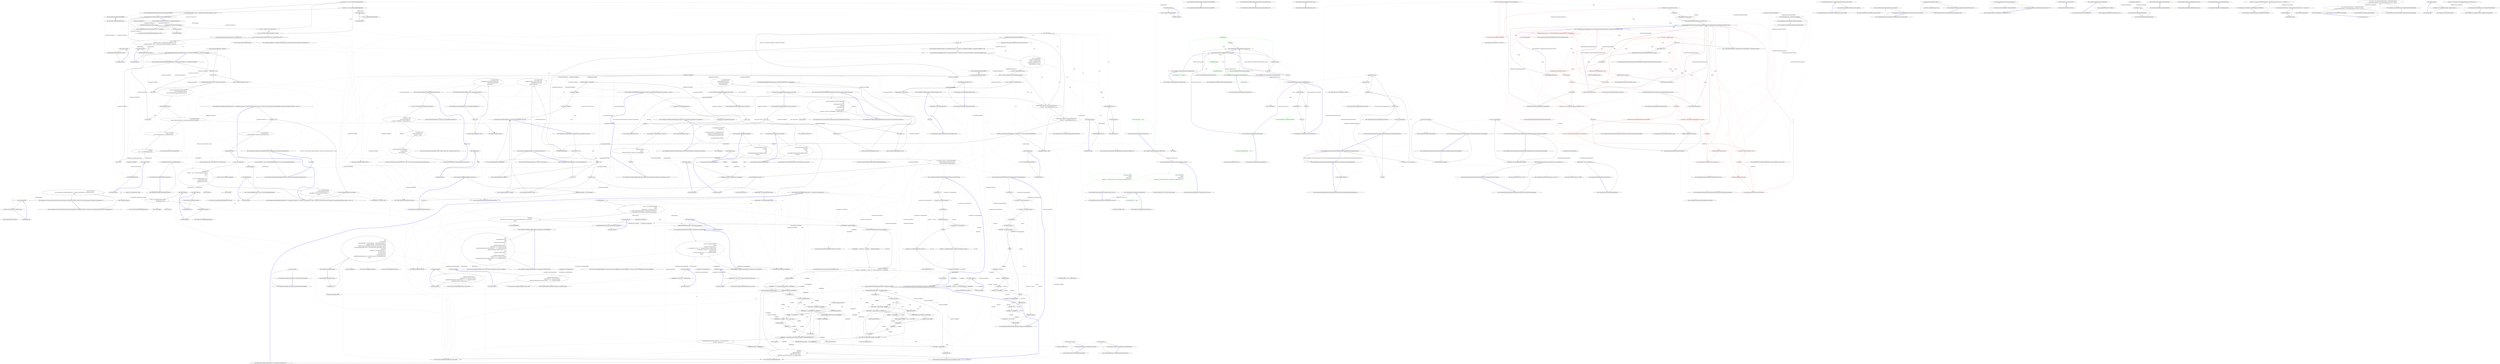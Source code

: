 digraph  {
n368 [label="CommandLine.Text.HelpText", span=""];
n369 [label=auto, span=""];
n370 [label="CommandLine.ParserResult<T>", span=""];
n371 [label=pr, span=""];
n372 [label="CommandLine.Text.HelpText", span=""];
n373 [label="System.Func<CommandLine.Error, string>", span=""];
n374 [label=int, span=""];
n375 [label=text, span=""];
n376 [label=string, span=""];
n377 [label=maxLength, span=""];
n378 [label=remainingSpace, span=""];
n379 [label=int, span=""];
n380 [label="CommandLine.Core.Specification", span=""];
n381 [label=optionHelpText, span=""];
n382 [label="CommandLine.Core.OptionSpecification", span=""];
n383 [label="CommandLine.Core.ValueSpecification", span=""];
n0 [cluster="CommandLine.Text.HelpText.HelpText()", label="Entry CommandLine.Text.HelpText.HelpText()", span="34-34"];
n1 [cluster="CommandLine.Text.HelpText.HelpText()", label="Exit CommandLine.Text.HelpText.HelpText()", span="34-34"];
n2 [cluster="CommandLine.Text.HelpText.HelpText(CommandLine.Text.SentenceBuilder)", label="Entry CommandLine.Text.HelpText.HelpText(CommandLine.Text.SentenceBuilder)", span="46-46"];
n3 [cluster="CommandLine.Text.HelpText.HelpText(CommandLine.Text.SentenceBuilder)", label="Exit CommandLine.Text.HelpText.HelpText(CommandLine.Text.SentenceBuilder)", span="46-46"];
n4 [cluster="CommandLine.Text.HelpText.HelpText(string)", label="Entry CommandLine.Text.HelpText.HelpText(string)", span="57-57"];
n5 [cluster="CommandLine.Text.HelpText.HelpText(string)", label="Exit CommandLine.Text.HelpText.HelpText(string)", span="57-57"];
n6 [cluster="CommandLine.Text.HelpText.HelpText(CommandLine.Text.SentenceBuilder, string)", label="Entry CommandLine.Text.HelpText.HelpText(CommandLine.Text.SentenceBuilder, string)", span="68-68"];
n7 [cluster="CommandLine.Text.HelpText.HelpText(CommandLine.Text.SentenceBuilder, string)", label="Exit CommandLine.Text.HelpText.HelpText(CommandLine.Text.SentenceBuilder, string)", span="68-68"];
n8 [cluster="CommandLine.Text.HelpText.HelpText(string, string)", label="Entry CommandLine.Text.HelpText.HelpText(string, string)", span="80-80"];
n9 [cluster="CommandLine.Text.HelpText.HelpText(string, string)", label="Exit CommandLine.Text.HelpText.HelpText(string, string)", span="80-80"];
n10 [cluster="CommandLine.Text.HelpText.HelpText(CommandLine.Text.SentenceBuilder, string, string)", label="Entry CommandLine.Text.HelpText.HelpText(CommandLine.Text.SentenceBuilder, string, string)", span="93-93"];
n11 [cluster="CommandLine.Text.HelpText.HelpText(CommandLine.Text.SentenceBuilder, string, string)", label="sentenceBuilder == null", span="95-95"];
n13 [cluster="CommandLine.Text.HelpText.HelpText(CommandLine.Text.SentenceBuilder, string, string)", label="heading == null", span="96-96"];
n15 [cluster="CommandLine.Text.HelpText.HelpText(CommandLine.Text.SentenceBuilder, string, string)", label="copyright == null", span="97-97"];
n19 [cluster="CommandLine.Text.HelpText.HelpText(CommandLine.Text.SentenceBuilder, string, string)", label="this.sentenceBuilder = sentenceBuilder", span="102-102"];
n20 [cluster="CommandLine.Text.HelpText.HelpText(CommandLine.Text.SentenceBuilder, string, string)", label="this.heading = heading", span="103-103"];
n21 [cluster="CommandLine.Text.HelpText.HelpText(CommandLine.Text.SentenceBuilder, string, string)", label="this.copyright = copyright", span="104-104"];
n12 [cluster="CommandLine.Text.HelpText.HelpText(CommandLine.Text.SentenceBuilder, string, string)", label="throw new ArgumentNullException(''sentenceBuilder'');", span="95-95"];
n14 [cluster="CommandLine.Text.HelpText.HelpText(CommandLine.Text.SentenceBuilder, string, string)", label="throw new ArgumentNullException(''heading'');", span="96-96"];
n16 [cluster="CommandLine.Text.HelpText.HelpText(CommandLine.Text.SentenceBuilder, string, string)", label="throw new ArgumentNullException(''copyright'');", span="97-97"];
n17 [cluster="CommandLine.Text.HelpText.HelpText(CommandLine.Text.SentenceBuilder, string, string)", label="preOptionsHelp = new StringBuilder(BuilderCapacity)", span="99-99"];
n18 [cluster="CommandLine.Text.HelpText.HelpText(CommandLine.Text.SentenceBuilder, string, string)", label="postOptionsHelp = new StringBuilder(BuilderCapacity)", span="100-100"];
n24 [cluster="System.Text.StringBuilder.StringBuilder(int)", label="Entry System.Text.StringBuilder.StringBuilder(int)", span="0-0"];
n22 [cluster="CommandLine.Text.HelpText.HelpText(CommandLine.Text.SentenceBuilder, string, string)", label="Exit CommandLine.Text.HelpText.HelpText(CommandLine.Text.SentenceBuilder, string, string)", span="93-93"];
n23 [cluster="System.ArgumentNullException.ArgumentNullException(string)", label="Entry System.ArgumentNullException.ArgumentNullException(string)", span="0-0"];
n25 [cluster="CommandLine.Text.HelpText.AutoBuild<T>(CommandLine.ParserResult<T>, System.Func<CommandLine.Text.HelpText, CommandLine.Text.HelpText>, bool)", label="Entry CommandLine.Text.HelpText.AutoBuild<T>(CommandLine.ParserResult<T>, System.Func<CommandLine.Text.HelpText, CommandLine.Text.HelpText>, bool)", span="193-193"];
n26 [cluster="CommandLine.Text.HelpText.AutoBuild<T>(CommandLine.ParserResult<T>, System.Func<CommandLine.Text.HelpText, CommandLine.Text.HelpText>, bool)", label="var auto = new HelpText {\r\n                Heading = HeadingInfo.Default,\r\n                Copyright = CopyrightInfo.Default,\r\n                AdditionalNewLineAfterOption = true,\r\n                AddDashesToOption = !verbsIndex\r\n            }", span="198-203"];
n28 [cluster="CommandLine.Text.HelpText.AutoBuild<T>(CommandLine.ParserResult<T>, System.Func<CommandLine.Text.HelpText, CommandLine.Text.HelpText>, bool)", label="onError != null && parserResult.Tag == ParserResultType.NotParsed", span="207-207"];
n29 [cluster="CommandLine.Text.HelpText.AutoBuild<T>(CommandLine.ParserResult<T>, System.Func<CommandLine.Text.HelpText, CommandLine.Text.HelpText>, bool)", label="errors = ((NotParsed<T>)parserResult).Errors", span="209-209"];
n31 [cluster="CommandLine.Text.HelpText.AutoBuild<T>(CommandLine.ParserResult<T>, System.Func<CommandLine.Text.HelpText, CommandLine.Text.HelpText>, bool)", label="auto = onError(auto)", span="213-213"];
n34 [cluster="CommandLine.Text.HelpText.AutoBuild<T>(CommandLine.ParserResult<T>, System.Func<CommandLine.Text.HelpText, CommandLine.Text.HelpText>, bool)", label="(verbsIndex && parserResult.TypeInfo.Multiple.Any()) || errors.Any(e => e.Tag == ErrorType.NoVerbSelectedError)", span="223-223"];
n36 [cluster="CommandLine.Text.HelpText.AutoBuild<T>(CommandLine.ParserResult<T>, System.Func<CommandLine.Text.HelpText, CommandLine.Text.HelpText>, bool)", label="auto.AddVerbs(parserResult.TypeInfo.Multiple.ToArray())", span="226-226"];
n37 [cluster="CommandLine.Text.HelpText.AutoBuild<T>(CommandLine.ParserResult<T>, System.Func<CommandLine.Text.HelpText, CommandLine.Text.HelpText>, bool)", label="auto.AddOptions(parserResult)", span="229-229"];
n27 [cluster="CommandLine.Text.HelpText.AutoBuild<T>(CommandLine.ParserResult<T>, System.Func<CommandLine.Text.HelpText, CommandLine.Text.HelpText>, bool)", label="var errors = Enumerable.Empty<Error>()", span="205-205"];
n32 [cluster="CommandLine.Text.HelpText.AutoBuild<T>(CommandLine.ParserResult<T>, System.Func<CommandLine.Text.HelpText, CommandLine.Text.HelpText>, bool)", label="ReflectionHelper.GetAttribute<AssemblyLicenseAttribute>()\r\n                .Do(license => license.AddToHelpText(auto, true))", span="217-218"];
n51 [cluster="lambda expression", label="license.AddToHelpText(auto, true)", span="218-218"];
n33 [cluster="CommandLine.Text.HelpText.AutoBuild<T>(CommandLine.ParserResult<T>, System.Func<CommandLine.Text.HelpText, CommandLine.Text.HelpText>, bool)", label="ReflectionHelper.GetAttribute<AssemblyUsageAttribute>()\r\n                .Do(usage => usage.AddToHelpText(auto, true))", span="220-221"];
n55 [cluster="lambda expression", label="usage.AddToHelpText(auto, true)", span="221-221"];
n35 [cluster="CommandLine.Text.HelpText.AutoBuild<T>(CommandLine.ParserResult<T>, System.Func<CommandLine.Text.HelpText, CommandLine.Text.HelpText>, bool)", label="auto.AddDashesToOption = false", span="225-225"];
n38 [cluster="CommandLine.Text.HelpText.AutoBuild<T>(CommandLine.ParserResult<T>, System.Func<CommandLine.Text.HelpText, CommandLine.Text.HelpText>, bool)", label="return auto;", span="231-231"];
n40 [cluster="System.Linq.Enumerable.Empty<TResult>()", label="Entry System.Linq.Enumerable.Empty<TResult>()", span="0-0"];
n30 [cluster="CommandLine.Text.HelpText.AutoBuild<T>(CommandLine.ParserResult<T>, System.Func<CommandLine.Text.HelpText, CommandLine.Text.HelpText>, bool)", label="FilterMeaningfulErrors(errors).Any()", span="211-211"];
n41 [cluster="CommandLine.Text.HelpText.FilterMeaningfulErrors(System.Collections.Generic.IEnumerable<CommandLine.Error>)", label="Entry CommandLine.Text.HelpText.FilterMeaningfulErrors(System.Collections.Generic.IEnumerable<CommandLine.Error>)", span="448-448"];
n42 [cluster="System.Collections.Generic.IEnumerable<TSource>.Any<TSource>()", label="Entry System.Collections.Generic.IEnumerable<TSource>.Any<TSource>()", span="0-0"];
n43 [cluster="System.Func<T, TResult>.Invoke(T)", label="Entry System.Func<T, TResult>.Invoke(T)", span="0-0"];
n44 [cluster="CommandLine.Infrastructure.ReflectionHelper.GetAttribute<TAttribute>()", label="Entry CommandLine.Infrastructure.ReflectionHelper.GetAttribute<TAttribute>()", span="12-12"];
n45 [cluster="CSharpx.Maybe<T>.Do<T>(System.Action<T>)", label="Entry CSharpx.Maybe<T>.Do<T>(System.Action<T>)", span="300-300"];
n50 [cluster="lambda expression", label="Entry lambda expression", span="218-218"];
n54 [cluster="lambda expression", label="Entry lambda expression", span="221-221"];
n46 [cluster="Unk.Any", label="Entry Unk.Any", span=""];
n57 [cluster="lambda expression", label="Entry lambda expression", span="223-223"];
n49 [cluster="CommandLine.Text.HelpText.AddOptions<T>(CommandLine.ParserResult<T>)", label="Entry CommandLine.Text.HelpText.AddOptions<T>(CommandLine.ParserResult<T>)", span="329-329"];
n47 [cluster="System.Collections.Generic.IEnumerable<TSource>.ToArray<TSource>()", label="Entry System.Collections.Generic.IEnumerable<TSource>.ToArray<TSource>()", span="0-0"];
n48 [cluster="CommandLine.Text.HelpText.AddVerbs(params System.Type[])", label="Entry CommandLine.Text.HelpText.AddVerbs(params System.Type[])", span="346-346"];
n39 [cluster="CommandLine.Text.HelpText.AutoBuild<T>(CommandLine.ParserResult<T>, System.Func<CommandLine.Text.HelpText, CommandLine.Text.HelpText>, bool)", label="Exit CommandLine.Text.HelpText.AutoBuild<T>(CommandLine.ParserResult<T>, System.Func<CommandLine.Text.HelpText, CommandLine.Text.HelpText>, bool)", span="193-193"];
n52 [cluster="lambda expression", label="Exit lambda expression", span="218-218"];
n53 [cluster="CommandLine.Text.MultilineTextAttribute.AddToHelpText(CommandLine.Text.HelpText, bool)", label="Entry CommandLine.Text.MultilineTextAttribute.AddToHelpText(CommandLine.Text.HelpText, bool)", span="155-155"];
n56 [cluster="lambda expression", label="Exit lambda expression", span="221-221"];
n58 [cluster="lambda expression", label="e.Tag == ErrorType.NoVerbSelectedError", span="223-223"];
n59 [cluster="lambda expression", label="Exit lambda expression", span="223-223"];
n60 [cluster="CommandLine.Text.HelpText.AutoBuild<T>(CommandLine.ParserResult<T>)", label="Entry CommandLine.Text.HelpText.AutoBuild<T>(CommandLine.ParserResult<T>)", span="244-244"];
n61 [cluster="CommandLine.Text.HelpText.AutoBuild<T>(CommandLine.ParserResult<T>)", label="parserResult.Tag != ParserResultType.NotParsed", span="246-246"];
n63 [cluster="CommandLine.Text.HelpText.AutoBuild<T>(CommandLine.ParserResult<T>)", label="var errors = ((NotParsed<T>)parserResult).Errors", span="249-249"];
n67 [cluster="CommandLine.Text.HelpText.AutoBuild<T>(CommandLine.ParserResult<T>)", label="return AutoBuild(parserResult, current => DefaultParsingErrorsHandler(parserResult, current));", span="255-255"];
n85 [cluster="lambda expression", label="DefaultParsingErrorsHandler(parserResult, current)", span="255-255"];
n70 [cluster="CommandLine.Text.HelpText.AutoBuild<T>(CommandLine.ParserResult<T>)", label="return err.Matched\r\n                ? AutoBuild(pr, current => DefaultParsingErrorsHandler(pr, current))\r\n                : AutoBuild(parserResult, current => DefaultParsingErrorsHandler(parserResult, current), true);", span="259-261"];
n92 [cluster="lambda expression", label="DefaultParsingErrorsHandler(parserResult, current)", span="261-261"];
n62 [cluster="CommandLine.Text.HelpText.AutoBuild<T>(CommandLine.ParserResult<T>)", label="throw new ArgumentException(''Excepting NotParsed<T> type.'', ''parserResult'');", span="247-247"];
n64 [cluster="CommandLine.Text.HelpText.AutoBuild<T>(CommandLine.ParserResult<T>)", label="errors.Any(e => e.Tag == ErrorType.VersionRequestedError)", span="251-251"];
n66 [cluster="CommandLine.Text.HelpText.AutoBuild<T>(CommandLine.ParserResult<T>)", label="!errors.Any(e => e.Tag == ErrorType.HelpVerbRequestedError)", span="254-254"];
n68 [cluster="CommandLine.Text.HelpText.AutoBuild<T>(CommandLine.ParserResult<T>)", label="var err = errors.OfType<HelpVerbRequestedError>().Single()", span="257-257"];
n65 [cluster="CommandLine.Text.HelpText.AutoBuild<T>(CommandLine.ParserResult<T>)", label="return new HelpText(HeadingInfo.Default).AddPreOptionsLine(Environment.NewLine);", span="252-252"];
n78 [cluster="lambda expression", label="Entry lambda expression", span="251-251"];
n81 [cluster="lambda expression", label="Entry lambda expression", span="254-254"];
n69 [cluster="CommandLine.Text.HelpText.AutoBuild<T>(CommandLine.ParserResult<T>)", label="var pr = new NotParsed<object>(TypeInfo.Create(err.Type), Enumerable.Empty<Error>())", span="258-258"];
n74 [cluster="System.Collections.IEnumerable.OfType<TResult>()", label="Entry System.Collections.IEnumerable.OfType<TResult>()", span="0-0"];
n75 [cluster="System.Collections.Generic.IEnumerable<TSource>.Single<TSource>()", label="Entry System.Collections.Generic.IEnumerable<TSource>.Single<TSource>()", span="0-0"];
n76 [cluster="CommandLine.NotParsed<T>.NotParsed(CommandLine.TypeInfo, System.Collections.Generic.IEnumerable<CommandLine.Error>)", label="Entry CommandLine.NotParsed<T>.NotParsed(CommandLine.TypeInfo, System.Collections.Generic.IEnumerable<CommandLine.Error>)", span="163-163"];
n77 [cluster="CommandLine.TypeInfo.Create(System.Type)", label="Entry CommandLine.TypeInfo.Create(System.Type)", span="29-29"];
n89 [cluster="lambda expression", label="DefaultParsingErrorsHandler(pr, current)", span="260-260"];
n71 [cluster="CommandLine.Text.HelpText.AutoBuild<T>(CommandLine.ParserResult<T>)", label="Exit CommandLine.Text.HelpText.AutoBuild<T>(CommandLine.ParserResult<T>)", span="244-244"];
n88 [cluster="lambda expression", label="Entry lambda expression", span="260-260"];
n91 [cluster="lambda expression", label="Entry lambda expression", span="261-261"];
n84 [cluster="lambda expression", label="Entry lambda expression", span="255-255"];
n73 [cluster="CommandLine.Text.HelpText.AddPreOptionsLine(string)", label="Entry CommandLine.Text.HelpText.AddPreOptionsLine(string)", span="309-309"];
n72 [cluster="System.ArgumentException.ArgumentException(string, string)", label="Entry System.ArgumentException.ArgumentException(string, string)", span="0-0"];
n79 [cluster="lambda expression", label="e.Tag == ErrorType.VersionRequestedError", span="251-251"];
n80 [cluster="lambda expression", label="Exit lambda expression", span="251-251"];
n82 [cluster="lambda expression", label="e.Tag == ErrorType.HelpVerbRequestedError", span="254-254"];
n83 [cluster="lambda expression", label="Exit lambda expression", span="254-254"];
n86 [cluster="lambda expression", label="Exit lambda expression", span="255-255"];
n87 [cluster="CommandLine.Text.HelpText.DefaultParsingErrorsHandler<T>(CommandLine.ParserResult<T>, CommandLine.Text.HelpText)", label="Entry CommandLine.Text.HelpText.DefaultParsingErrorsHandler<T>(CommandLine.ParserResult<T>, CommandLine.Text.HelpText)", span="269-269"];
n90 [cluster="lambda expression", label="Exit lambda expression", span="260-260"];
n93 [cluster="lambda expression", label="Exit lambda expression", span="261-261"];
n94 [cluster="CommandLine.Text.HelpText.DefaultParsingErrorsHandler<T>(CommandLine.ParserResult<T>, CommandLine.Text.HelpText)", label="parserResult == null", span="271-271"];
n96 [cluster="CommandLine.Text.HelpText.DefaultParsingErrorsHandler<T>(CommandLine.ParserResult<T>, CommandLine.Text.HelpText)", label="current == null", span="272-272"];
n98 [cluster="CommandLine.Text.HelpText.DefaultParsingErrorsHandler<T>(CommandLine.ParserResult<T>, CommandLine.Text.HelpText)", label="FilterMeaningfulErrors(((NotParsed<T>)parserResult).Errors).Empty()", span="274-274"];
n99 [cluster="CommandLine.Text.HelpText.DefaultParsingErrorsHandler<T>(CommandLine.ParserResult<T>, CommandLine.Text.HelpText)", label="return current;", span="275-275"];
n100 [cluster="CommandLine.Text.HelpText.DefaultParsingErrorsHandler<T>(CommandLine.ParserResult<T>, CommandLine.Text.HelpText)", label="var errors = RenderParsingErrorsText(parserResult,\r\n                current.SentenceBuilder.FormatError,\r\n                current.SentenceBuilder.FormatMutuallyExclusiveSetErrors,\r\n                2)", span="277-280"];
n102 [cluster="CommandLine.Text.HelpText.DefaultParsingErrorsHandler<T>(CommandLine.ParserResult<T>, CommandLine.Text.HelpText)", label="return current;", span="282-282"];
n103 [cluster="CommandLine.Text.HelpText.DefaultParsingErrorsHandler<T>(CommandLine.ParserResult<T>, CommandLine.Text.HelpText)", label="current.AddPreOptionsLine(\r\n                string.Concat(Environment.NewLine, current.SentenceBuilder.ErrorsHeadingText()))", span="284-285"];
n105 [cluster="CommandLine.Text.HelpText.DefaultParsingErrorsHandler<T>(CommandLine.ParserResult<T>, CommandLine.Text.HelpText)", label="lines.ForEach(\r\n                line => current.AddPreOptionsLine(line))", span="288-289"];
n116 [cluster="lambda expression", label="current.AddPreOptionsLine(line)", span="289-289"];
n106 [cluster="CommandLine.Text.HelpText.DefaultParsingErrorsHandler<T>(CommandLine.ParserResult<T>, CommandLine.Text.HelpText)", label="return current;", span="291-291"];
n95 [cluster="CommandLine.Text.HelpText.DefaultParsingErrorsHandler<T>(CommandLine.ParserResult<T>, CommandLine.Text.HelpText)", label="throw new ArgumentNullException(''parserResult'');", span="271-271"];
n97 [cluster="CommandLine.Text.HelpText.DefaultParsingErrorsHandler<T>(CommandLine.ParserResult<T>, CommandLine.Text.HelpText)", label="throw new ArgumentNullException(''current'');", span="272-272"];
n108 [cluster="System.Collections.Generic.IEnumerable<TSource>.Empty<TSource>()", label="Entry System.Collections.Generic.IEnumerable<TSource>.Empty<TSource>()", span="31-31"];
n101 [cluster="CommandLine.Text.HelpText.DefaultParsingErrorsHandler<T>(CommandLine.ParserResult<T>, CommandLine.Text.HelpText)", label="string.IsNullOrEmpty(errors)", span="281-281"];
n109 [cluster="CommandLine.Text.HelpText.RenderParsingErrorsText<T>(CommandLine.ParserResult<T>, System.Func<CommandLine.Error, string>, System.Func<System.Collections.Generic.IEnumerable<CommandLine.MutuallyExclusiveSetError>, string>, int)", label="Entry CommandLine.Text.HelpText.RenderParsingErrorsText<T>(CommandLine.ParserResult<T>, System.Func<CommandLine.Error, string>, System.Func<System.Collections.Generic.IEnumerable<CommandLine.MutuallyExclusiveSetError>, string>, int)", span="396-396"];
n104 [cluster="CommandLine.Text.HelpText.DefaultParsingErrorsHandler<T>(CommandLine.ParserResult<T>, CommandLine.Text.HelpText)", label="var lines = errors.Split(\r\n                new[] { Environment.NewLine }, StringSplitOptions.None)", span="286-287"];
n110 [cluster="string.IsNullOrEmpty(string)", label="Entry string.IsNullOrEmpty(string)", span="0-0"];
n111 [cluster="System.Func<TResult>.Invoke()", label="Entry System.Func<TResult>.Invoke()", span="0-0"];
n112 [cluster="string.Concat(string, string)", label="Entry string.Concat(string, string)", span="0-0"];
n113 [cluster="string.Split(string[], System.StringSplitOptions)", label="Entry string.Split(string[], System.StringSplitOptions)", span="0-0"];
n114 [cluster="System.Collections.Generic.IEnumerable<T>.ForEach<T>(System.Action<T>)", label="Entry System.Collections.Generic.IEnumerable<T>.ForEach<T>(System.Action<T>)", span="231-231"];
n115 [cluster="lambda expression", label="Entry lambda expression", span="289-289"];
n107 [cluster="CommandLine.Text.HelpText.DefaultParsingErrorsHandler<T>(CommandLine.ParserResult<T>, CommandLine.Text.HelpText)", label="Exit CommandLine.Text.HelpText.DefaultParsingErrorsHandler<T>(CommandLine.ParserResult<T>, CommandLine.Text.HelpText)", span="269-269"];
n117 [cluster="lambda expression", label="Exit lambda expression", span="289-289"];
n118 [cluster="CommandLine.Text.HelpText.implicit operator string(CommandLine.Text.HelpText)", label="Entry CommandLine.Text.HelpText.implicit operator string(CommandLine.Text.HelpText)", span="299-299"];
n119 [cluster="CommandLine.Text.HelpText.implicit operator string(CommandLine.Text.HelpText)", label="return info.ToString();", span="301-301"];
n120 [cluster="CommandLine.Text.HelpText.implicit operator string(CommandLine.Text.HelpText)", label="Exit CommandLine.Text.HelpText.implicit operator string(CommandLine.Text.HelpText)", span="299-299"];
n121 [cluster="CommandLine.Text.HelpText.ToString()", label="Entry CommandLine.Text.HelpText.ToString()", span="430-430"];
n122 [cluster="CommandLine.Text.HelpText.AddPreOptionsLine(string)", label="return AddPreOptionsLine(value, MaximumDisplayWidth);", span="311-311"];
n123 [cluster="CommandLine.Text.HelpText.AddPreOptionsLine(string)", label="Exit CommandLine.Text.HelpText.AddPreOptionsLine(string)", span="309-309"];
n124 [cluster="CommandLine.Text.HelpText.AddPreOptionsLine(string, int)", label="Entry CommandLine.Text.HelpText.AddPreOptionsLine(string, int)", span="558-558"];
n125 [cluster="CommandLine.Text.HelpText.AddPostOptionsLine(string)", label="Entry CommandLine.Text.HelpText.AddPostOptionsLine(string)", span="319-319"];
n126 [cluster="CommandLine.Text.HelpText.AddPostOptionsLine(string)", label="return AddLine(postOptionsHelp, value);", span="321-321"];
n127 [cluster="CommandLine.Text.HelpText.AddPostOptionsLine(string)", label="Exit CommandLine.Text.HelpText.AddPostOptionsLine(string)", span="319-319"];
n128 [cluster="CommandLine.Text.HelpText.AddLine(System.Text.StringBuilder, string)", label="Entry CommandLine.Text.HelpText.AddLine(System.Text.StringBuilder, string)", span="664-664"];
n129 [cluster="CommandLine.Text.HelpText.AddOptions<T>(CommandLine.ParserResult<T>)", label="result == null", span="332-332"];
n131 [cluster="CommandLine.Text.HelpText.AddOptions<T>(CommandLine.ParserResult<T>)", label="return AddOptionsImpl(\r\n                GetSpecificationsFromType(result.TypeInfo.Single),\r\n                SentenceBuilder.RequiredWord(),\r\n                MaximumDisplayWidth);", span="334-337"];
n130 [cluster="CommandLine.Text.HelpText.AddOptions<T>(CommandLine.ParserResult<T>)", label="throw new ArgumentNullException(''result'');", span="332-332"];
n132 [cluster="CommandLine.Text.HelpText.AddOptions<T>(CommandLine.ParserResult<T>)", label="Exit CommandLine.Text.HelpText.AddOptions<T>(CommandLine.ParserResult<T>)", span="329-329"];
n133 [cluster="CommandLine.Text.HelpText.GetSpecificationsFromType(System.Type)", label="Entry CommandLine.Text.HelpText.GetSpecificationsFromType(System.Type)", span="489-489"];
n134 [cluster="CommandLine.Text.HelpText.AddOptionsImpl(System.Collections.Generic.IEnumerable<CommandLine.Core.Specification>, string, int)", label="Entry CommandLine.Text.HelpText.AddOptionsImpl(System.Collections.Generic.IEnumerable<CommandLine.Core.Specification>, string, int)", span="520-520"];
n135 [cluster="CommandLine.Text.HelpText.AddVerbs(params System.Type[])", label="types == null", span="348-348"];
n137 [cluster="CommandLine.Text.HelpText.AddVerbs(params System.Type[])", label="types.Length == 0", span="349-349"];
n139 [cluster="CommandLine.Text.HelpText.AddVerbs(params System.Type[])", label="return AddOptionsImpl(\r\n                AdaptVerbsToSpecifications(types),\r\n                SentenceBuilder.RequiredWord(),\r\n                MaximumDisplayWidth);", span="351-354"];
n136 [cluster="CommandLine.Text.HelpText.AddVerbs(params System.Type[])", label="throw new ArgumentNullException(''types'');", span="348-348"];
n138 [cluster="CommandLine.Text.HelpText.AddVerbs(params System.Type[])", label="throw new ArgumentOutOfRangeException(''types'');", span="349-349"];
n140 [cluster="CommandLine.Text.HelpText.AddVerbs(params System.Type[])", label="Exit CommandLine.Text.HelpText.AddVerbs(params System.Type[])", span="346-346"];
n142 [cluster="CommandLine.Text.HelpText.AdaptVerbsToSpecifications(System.Collections.Generic.IEnumerable<System.Type>)", label="Entry CommandLine.Text.HelpText.AdaptVerbsToSpecifications(System.Collections.Generic.IEnumerable<System.Type>)", span="508-508"];
n141 [cluster="System.ArgumentOutOfRangeException.ArgumentOutOfRangeException(string)", label="Entry System.ArgumentOutOfRangeException.ArgumentOutOfRangeException(string)", span="0-0"];
n143 [cluster="CommandLine.Text.HelpText.AddOptions<T>(int, CommandLine.ParserResult<T>)", label="Entry CommandLine.Text.HelpText.AddOptions<T>(int, CommandLine.ParserResult<T>)", span="363-363"];
n144 [cluster="CommandLine.Text.HelpText.AddOptions<T>(int, CommandLine.ParserResult<T>)", label="result == null", span="365-365"];
n146 [cluster="CommandLine.Text.HelpText.AddOptions<T>(int, CommandLine.ParserResult<T>)", label="return AddOptionsImpl(\r\n                GetSpecificationsFromType(result.TypeInfo.Single),\r\n                SentenceBuilder.RequiredWord(),\r\n                maximumLength);", span="367-370"];
n145 [cluster="CommandLine.Text.HelpText.AddOptions<T>(int, CommandLine.ParserResult<T>)", label="throw new ArgumentNullException(''result'');", span="365-365"];
n147 [cluster="CommandLine.Text.HelpText.AddOptions<T>(int, CommandLine.ParserResult<T>)", label="Exit CommandLine.Text.HelpText.AddOptions<T>(int, CommandLine.ParserResult<T>)", span="363-363"];
n148 [cluster="CommandLine.Text.HelpText.AddVerbs(int, params System.Type[])", label="Entry CommandLine.Text.HelpText.AddVerbs(int, params System.Type[])", span="380-380"];
n149 [cluster="CommandLine.Text.HelpText.AddVerbs(int, params System.Type[])", label="types == null", span="382-382"];
n151 [cluster="CommandLine.Text.HelpText.AddVerbs(int, params System.Type[])", label="types.Length == 0", span="383-383"];
n153 [cluster="CommandLine.Text.HelpText.AddVerbs(int, params System.Type[])", label="return AddOptionsImpl(AdaptVerbsToSpecifications(types), SentenceBuilder.RequiredWord(), maximumLength);", span="385-385"];
n150 [cluster="CommandLine.Text.HelpText.AddVerbs(int, params System.Type[])", label="throw new ArgumentNullException(''types'');", span="382-382"];
n152 [cluster="CommandLine.Text.HelpText.AddVerbs(int, params System.Type[])", label="throw new ArgumentOutOfRangeException(''types'');", span="383-383"];
n154 [cluster="CommandLine.Text.HelpText.AddVerbs(int, params System.Type[])", label="Exit CommandLine.Text.HelpText.AddVerbs(int, params System.Type[])", span="380-380"];
n155 [cluster="CommandLine.Text.HelpText.RenderParsingErrorsText<T>(CommandLine.ParserResult<T>, System.Func<CommandLine.Error, string>, System.Func<System.Collections.Generic.IEnumerable<CommandLine.MutuallyExclusiveSetError>, string>, int)", label="parserResult == null", span="402-402"];
n157 [cluster="CommandLine.Text.HelpText.RenderParsingErrorsText<T>(CommandLine.ParserResult<T>, System.Func<CommandLine.Error, string>, System.Func<System.Collections.Generic.IEnumerable<CommandLine.MutuallyExclusiveSetError>, string>, int)", label="var meaningfulErrors =\r\n                FilterMeaningfulErrors(((NotParsed<T>)parserResult).Errors)", span="404-405"];
n161 [cluster="CommandLine.Text.HelpText.RenderParsingErrorsText<T>(CommandLine.ParserResult<T>, System.Func<CommandLine.Error, string>, System.Func<System.Collections.Generic.IEnumerable<CommandLine.MutuallyExclusiveSetError>, string>, int)", label="meaningfulErrors\r\n                .Where(e => e.Tag != ErrorType.MutuallyExclusiveSetError)\r\n                .ForEach(\r\n                    error =>\r\n                        {\r\n                            var line = new StringBuilder(indent.Spaces())\r\n                                .Append(formatError(error)); \r\n                            text.AppendLine(line.ToString());\r\n                        })", span="410-418"];
n173 [cluster="lambda expression", label="var line = new StringBuilder(indent.Spaces())\r\n                                .Append(formatError(error))", span="415-416"];
n162 [cluster="CommandLine.Text.HelpText.RenderParsingErrorsText<T>(CommandLine.ParserResult<T>, System.Func<CommandLine.Error, string>, System.Func<System.Collections.Generic.IEnumerable<CommandLine.MutuallyExclusiveSetError>, string>, int)", label="return text.AppendIfNotEmpty(\r\n                formatMutuallyExclusiveSetErrors(\r\n                    meaningfulErrors.OfType<MutuallyExclusiveSetError>()))\r\n                .ToString();", span="420-423"];
n156 [cluster="CommandLine.Text.HelpText.RenderParsingErrorsText<T>(CommandLine.ParserResult<T>, System.Func<CommandLine.Error, string>, System.Func<System.Collections.Generic.IEnumerable<CommandLine.MutuallyExclusiveSetError>, string>, int)", label="throw new ArgumentNullException(''parserResult'');", span="402-402"];
n158 [cluster="CommandLine.Text.HelpText.RenderParsingErrorsText<T>(CommandLine.ParserResult<T>, System.Func<CommandLine.Error, string>, System.Func<System.Collections.Generic.IEnumerable<CommandLine.MutuallyExclusiveSetError>, string>, int)", label="meaningfulErrors.Empty()", span="406-406"];
n159 [cluster="CommandLine.Text.HelpText.RenderParsingErrorsText<T>(CommandLine.ParserResult<T>, System.Func<CommandLine.Error, string>, System.Func<System.Collections.Generic.IEnumerable<CommandLine.MutuallyExclusiveSetError>, string>, int)", label="return string.Empty;", span="407-407"];
n160 [cluster="CommandLine.Text.HelpText.RenderParsingErrorsText<T>(CommandLine.ParserResult<T>, System.Func<CommandLine.Error, string>, System.Func<System.Collections.Generic.IEnumerable<CommandLine.MutuallyExclusiveSetError>, string>, int)", label="var text = new StringBuilder()", span="409-409"];
n164 [cluster="System.Text.StringBuilder.StringBuilder()", label="Entry System.Text.StringBuilder.StringBuilder()", span="0-0"];
n174 [cluster="lambda expression", label="text.AppendLine(line.ToString())", span="417-417"];
n165 [cluster="Unk.Where", label="Entry Unk.Where", span=""];
n166 [cluster="Unk.ForEach", label="Entry Unk.ForEach", span=""];
n169 [cluster="lambda expression", label="Entry lambda expression", span="411-411"];
n172 [cluster="lambda expression", label="Entry lambda expression", span="413-418"];
n163 [cluster="CommandLine.Text.HelpText.RenderParsingErrorsText<T>(CommandLine.ParserResult<T>, System.Func<CommandLine.Error, string>, System.Func<System.Collections.Generic.IEnumerable<CommandLine.MutuallyExclusiveSetError>, string>, int)", label="Exit CommandLine.Text.HelpText.RenderParsingErrorsText<T>(CommandLine.ParserResult<T>, System.Func<CommandLine.Error, string>, System.Func<System.Collections.Generic.IEnumerable<CommandLine.MutuallyExclusiveSetError>, string>, int)", span="396-396"];
n167 [cluster="System.Text.StringBuilder.AppendIfNotEmpty(params string[])", label="Entry System.Text.StringBuilder.AppendIfNotEmpty(params string[])", span="57-57"];
n168 [cluster="System.Text.StringBuilder.ToString()", label="Entry System.Text.StringBuilder.ToString()", span="0-0"];
n170 [cluster="lambda expression", label="e.Tag != ErrorType.MutuallyExclusiveSetError", span="411-411"];
n171 [cluster="lambda expression", label="Exit lambda expression", span="411-411"];
n176 [cluster="System.Text.StringBuilder.StringBuilder(string)", label="Entry System.Text.StringBuilder.StringBuilder(string)", span="0-0"];
n177 [cluster="int.Spaces()", label="Entry int.Spaces()", span="30-30"];
n178 [cluster="Unk.formatError", label="Entry Unk.formatError", span=""];
n179 [cluster="System.Text.StringBuilder.Append(string)", label="Entry System.Text.StringBuilder.Append(string)", span="0-0"];
n175 [cluster="lambda expression", label="Exit lambda expression", span="413-418"];
n180 [cluster="System.Text.StringBuilder.AppendLine(string)", label="Entry System.Text.StringBuilder.AppendLine(string)", span="0-0"];
n181 [cluster="CommandLine.Text.HelpText.ToString()", label="int ExtraLength = 10", span="432-432"];
n182 [cluster="CommandLine.Text.HelpText.ToString()", label="return\r\n                new StringBuilder(\r\n                    heading.SafeLength() + copyright.SafeLength() + preOptionsHelp.SafeLength() +\r\n                        optionsHelp.SafeLength() + ExtraLength).Append(heading)\r\n                    .AppendWhen(!string.IsNullOrEmpty(copyright), Environment.NewLine, copyright)\r\n                    .AppendWhen(preOptionsHelp.Length > 0, Environment.NewLine, preOptionsHelp.ToString())\r\n                    .AppendWhen(\r\n                        optionsHelp != null && optionsHelp.Length > 0,\r\n                        Environment.NewLine,\r\n                        Environment.NewLine,\r\n                        optionsHelp.SafeToString())\r\n                    .AppendWhen(postOptionsHelp.Length > 0, Environment.NewLine, postOptionsHelp.ToString())\r\n                .ToString();", span="433-445"];
n183 [cluster="CommandLine.Text.HelpText.ToString()", label="Exit CommandLine.Text.HelpText.ToString()", span="430-430"];
n184 [cluster="string.SafeLength()", label="Entry string.SafeLength()", span="40-40"];
n185 [cluster="System.Text.StringBuilder.SafeLength()", label="Entry System.Text.StringBuilder.SafeLength()", span="73-73"];
n186 [cluster="System.Text.StringBuilder.AppendWhen(bool, params string[])", label="Entry System.Text.StringBuilder.AppendWhen(bool, params string[])", span="9-9"];
n187 [cluster="System.Text.StringBuilder.SafeToString()", label="Entry System.Text.StringBuilder.SafeToString()", span="66-66"];
n188 [cluster="CommandLine.Text.HelpText.FilterMeaningfulErrors(System.Collections.Generic.IEnumerable<CommandLine.Error>)", label="return errors.Where(e => e.Tag != ErrorType.HelpRequestedError && e.Tag != ErrorType.HelpVerbRequestedError);", span="450-450"];
n189 [cluster="CommandLine.Text.HelpText.FilterMeaningfulErrors(System.Collections.Generic.IEnumerable<CommandLine.Error>)", label="Exit CommandLine.Text.HelpText.FilterMeaningfulErrors(System.Collections.Generic.IEnumerable<CommandLine.Error>)", span="448-448"];
n190 [cluster="lambda expression", label="Entry lambda expression", span="450-450"];
n191 [cluster="lambda expression", label="e.Tag != ErrorType.HelpRequestedError && e.Tag != ErrorType.HelpVerbRequestedError", span="450-450"];
n192 [cluster="lambda expression", label="Exit lambda expression", span="450-450"];
n193 [cluster="CommandLine.Text.HelpText.AddLine(System.Text.StringBuilder, string, int)", label="Entry CommandLine.Text.HelpText.AddLine(System.Text.StringBuilder, string, int)", span="453-453"];
n194 [cluster="CommandLine.Text.HelpText.AddLine(System.Text.StringBuilder, string, int)", label="builder.AppendWhen(builder.Length > 0, Environment.NewLine)", span="455-455"];
n196 [cluster="CommandLine.Text.HelpText.AddLine(System.Text.StringBuilder, string, int)", label="var words = value.Split(' ')", span="459-459"];
n199 [cluster="CommandLine.Text.HelpText.AddLine(System.Text.StringBuilder, string, int)", label="words[i].Length < (maximumLength - wordBuffer)", span="462-462"];
n200 [cluster="CommandLine.Text.HelpText.AddLine(System.Text.StringBuilder, string, int)", label="builder.Append(words[i])", span="464-464"];
n202 [cluster="CommandLine.Text.HelpText.AddLine(System.Text.StringBuilder, string, int)", label="(maximumLength - wordBuffer) > 1 && i != words.Length - 1", span="466-466"];
n203 [cluster="CommandLine.Text.HelpText.AddLine(System.Text.StringBuilder, string, int)", label="builder.Append('' '')", span="468-468"];
n205 [cluster="CommandLine.Text.HelpText.AddLine(System.Text.StringBuilder, string, int)", label="words[i].Length >= maximumLength && wordBuffer == 0", span="472-472"];
n206 [cluster="CommandLine.Text.HelpText.AddLine(System.Text.StringBuilder, string, int)", label="builder.Append(words[i].Substring(0, maximumLength))", span="474-474"];
n207 [cluster="CommandLine.Text.HelpText.AddLine(System.Text.StringBuilder, string, int)", label="wordBuffer = maximumLength", span="475-475"];
n209 [cluster="CommandLine.Text.HelpText.AddLine(System.Text.StringBuilder, string, int)", label="value = value.Substring(Math.Min(wordBuffer, value.Length))", span="481-481"];
n210 [cluster="CommandLine.Text.HelpText.AddLine(System.Text.StringBuilder, string, int)", label="builder.AppendWhen(value.Length > 0, Environment.NewLine)", span="482-482"];
n211 [cluster="CommandLine.Text.HelpText.AddLine(System.Text.StringBuilder, string, int)", label="value.Length > maximumLength", span="484-484"];
n212 [cluster="CommandLine.Text.HelpText.AddLine(System.Text.StringBuilder, string, int)", label="builder.Append(value)", span="486-486"];
n195 [cluster="CommandLine.Text.HelpText.AddLine(System.Text.StringBuilder, string, int)", label="var wordBuffer = 0", span="458-458"];
n201 [cluster="CommandLine.Text.HelpText.AddLine(System.Text.StringBuilder, string, int)", label="wordBuffer += words[i].Length", span="465-465"];
n197 [cluster="CommandLine.Text.HelpText.AddLine(System.Text.StringBuilder, string, int)", label="var i = 0", span="460-460"];
n214 [cluster="string.Split(params char[])", label="Entry string.Split(params char[])", span="0-0"];
n198 [cluster="CommandLine.Text.HelpText.AddLine(System.Text.StringBuilder, string, int)", label="i < words.Length", span="460-460"];
n208 [cluster="CommandLine.Text.HelpText.AddLine(System.Text.StringBuilder, string, int)", label="i++", span="460-460"];
n204 [cluster="CommandLine.Text.HelpText.AddLine(System.Text.StringBuilder, string, int)", label="wordBuffer++", span="469-469"];
n215 [cluster="string.Substring(int, int)", label="Entry string.Substring(int, int)", span="0-0"];
n216 [cluster="System.Math.Min(int, int)", label="Entry System.Math.Min(int, int)", span="0-0"];
n217 [cluster="string.Substring(int)", label="Entry string.Substring(int)", span="0-0"];
n213 [cluster="CommandLine.Text.HelpText.AddLine(System.Text.StringBuilder, string, int)", label="Exit CommandLine.Text.HelpText.AddLine(System.Text.StringBuilder, string, int)", span="453-453"];
n218 [cluster="CommandLine.Text.HelpText.GetSpecificationsFromType(System.Type)", label="var specs = type.GetSpecifications(Specification.FromProperty)", span="491-491"];
n219 [cluster="CommandLine.Text.HelpText.GetSpecificationsFromType(System.Type)", label="var optionSpecs = specs\r\n                .OfType<OptionSpecification>()\r\n                .Concat(new[] { MakeHelpEntry(), MakeVersionEntry() })", span="492-494"];
n223 [cluster="System.Type.GetSpecifications<T>(System.Func<System.Reflection.PropertyInfo, T>)", label="Entry System.Type.GetSpecifications<T>(System.Func<System.Reflection.PropertyInfo, T>)", span="16-16"];
n220 [cluster="CommandLine.Text.HelpText.GetSpecificationsFromType(System.Type)", label="var valueSpecs = specs\r\n                .OfType<ValueSpecification>()\r\n                .OrderBy(v => v.Index)", span="495-497"];
n224 [cluster="CommandLine.Text.HelpText.MakeHelpEntry()", label="Entry CommandLine.Text.HelpText.MakeHelpEntry()", span="538-538"];
n225 [cluster="CommandLine.Text.HelpText.MakeVersionEntry()", label="Entry CommandLine.Text.HelpText.MakeVersionEntry()", span="548-548"];
n226 [cluster="System.Collections.Generic.IEnumerable<TSource>.Concat<TSource>(System.Collections.Generic.IEnumerable<TSource>)", label="Entry System.Collections.Generic.IEnumerable<TSource>.Concat<TSource>(System.Collections.Generic.IEnumerable<TSource>)", span="0-0"];
n221 [cluster="CommandLine.Text.HelpText.GetSpecificationsFromType(System.Type)", label="return Enumerable.Empty<Specification>()\r\n                .Concat(optionSpecs)\r\n                .Concat(valueSpecs);", span="498-500"];
n227 [cluster="System.Collections.Generic.IEnumerable<TSource>.OrderBy<TSource, TKey>(System.Func<TSource, TKey>)", label="Entry System.Collections.Generic.IEnumerable<TSource>.OrderBy<TSource, TKey>(System.Func<TSource, TKey>)", span="0-0"];
n228 [cluster="lambda expression", label="Entry lambda expression", span="497-497"];
n222 [cluster="CommandLine.Text.HelpText.GetSpecificationsFromType(System.Type)", label="Exit CommandLine.Text.HelpText.GetSpecificationsFromType(System.Type)", span="489-489"];
n229 [cluster="lambda expression", label="v.Index", span="497-497"];
n230 [cluster="lambda expression", label="Exit lambda expression", span="497-497"];
n231 [cluster="CommandLine.Text.HelpText.AdaptVerbsToSpecifications(System.Collections.Generic.IEnumerable<System.Type>)", label="return (from verbTuple in Verb.SelectFromTypes(types)\r\n                    select\r\n                        OptionSpecification.NewSwitch(\r\n                            string.Empty,\r\n                            verbTuple.Item1.Name,\r\n                            false,\r\n                            verbTuple.Item1.HelpText,\r\n                            string.Empty)).Concat(new[] { MakeHelpEntry(), MakeVersionEntry() });", span="510-517"];
n232 [cluster="CommandLine.Text.HelpText.AdaptVerbsToSpecifications(System.Collections.Generic.IEnumerable<System.Type>)", label="Exit CommandLine.Text.HelpText.AdaptVerbsToSpecifications(System.Collections.Generic.IEnumerable<System.Type>)", span="508-508"];
n233 [cluster="CommandLine.Core.Verb.SelectFromTypes(System.Collections.Generic.IEnumerable<System.Type>)", label="Entry CommandLine.Core.Verb.SelectFromTypes(System.Collections.Generic.IEnumerable<System.Type>)", span="40-40"];
n234 [cluster="CommandLine.Core.OptionSpecification.NewSwitch(string, string, bool, string, string)", label="Entry CommandLine.Core.OptionSpecification.NewSwitch(string, string, bool, string, string)", span="45-45"];
n235 [cluster="Unk.Concat", label="Entry Unk.Concat", span=""];
n236 [cluster="CommandLine.Text.HelpText.AddOptionsImpl(System.Collections.Generic.IEnumerable<CommandLine.Core.Specification>, string, int)", label="var maxLength = GetMaxLength(specifications)", span="525-525"];
n238 [cluster="CommandLine.Text.HelpText.AddOptionsImpl(System.Collections.Generic.IEnumerable<CommandLine.Core.Specification>, string, int)", label="var remainingSpace = maximumLength - (maxLength + 6)", span="529-529"];
n239 [cluster="CommandLine.Text.HelpText.AddOptionsImpl(System.Collections.Generic.IEnumerable<CommandLine.Core.Specification>, string, int)", label="specifications.ForEach(\r\n                option =>\r\n                    AddOption(requiredWord, maxLength, option, remainingSpace))", span="531-533"];
n244 [cluster="lambda expression", label="AddOption(requiredWord, maxLength, option, remainingSpace)", span="533-533"];
n237 [cluster="CommandLine.Text.HelpText.AddOptionsImpl(System.Collections.Generic.IEnumerable<CommandLine.Core.Specification>, string, int)", label="optionsHelp = new StringBuilder(BuilderCapacity)", span="527-527"];
n242 [cluster="CommandLine.Text.HelpText.GetMaxLength(System.Collections.Generic.IEnumerable<CommandLine.Core.Specification>)", label="Entry CommandLine.Text.HelpText.GetMaxLength(System.Collections.Generic.IEnumerable<CommandLine.Core.Specification>)", span="671-671"];
n240 [cluster="CommandLine.Text.HelpText.AddOptionsImpl(System.Collections.Generic.IEnumerable<CommandLine.Core.Specification>, string, int)", label="return this;", span="535-535"];
n243 [cluster="lambda expression", label="Entry lambda expression", span="532-533"];
n241 [cluster="CommandLine.Text.HelpText.AddOptionsImpl(System.Collections.Generic.IEnumerable<CommandLine.Core.Specification>, string, int)", label="Exit CommandLine.Text.HelpText.AddOptionsImpl(System.Collections.Generic.IEnumerable<CommandLine.Core.Specification>, string, int)", span="520-520"];
n245 [cluster="lambda expression", label="Exit lambda expression", span="532-533"];
n246 [cluster="CommandLine.Text.HelpText.AddOption(string, int, CommandLine.Core.Specification, int)", label="Entry CommandLine.Text.HelpText.AddOption(string, int, CommandLine.Core.Specification, int)", span="565-565"];
n247 [cluster="CommandLine.Text.HelpText.MakeHelpEntry()", label="return OptionSpecification.NewSwitch(\r\n                string.Empty,\r\n                ''help'',\r\n                false,\r\n                sentenceBuilder.HelpCommandText(AddDashesToOption),\r\n                string.Empty);", span="540-545"];
n248 [cluster="CommandLine.Text.HelpText.MakeHelpEntry()", label="Exit CommandLine.Text.HelpText.MakeHelpEntry()", span="538-538"];
n249 [cluster="CommandLine.Text.HelpText.MakeVersionEntry()", label="return OptionSpecification.NewSwitch(\r\n                string.Empty,\r\n                ''version'',\r\n                false,\r\n                sentenceBuilder.VersionCommandText(AddDashesToOption),\r\n                string.Empty);", span="550-555"];
n250 [cluster="CommandLine.Text.HelpText.MakeVersionEntry()", label="Exit CommandLine.Text.HelpText.MakeVersionEntry()", span="548-548"];
n251 [cluster="CommandLine.Text.HelpText.AddPreOptionsLine(string, int)", label="AddLine(preOptionsHelp, value, maximumLength)", span="560-560"];
n252 [cluster="CommandLine.Text.HelpText.AddPreOptionsLine(string, int)", label="return this;", span="562-562"];
n253 [cluster="CommandLine.Text.HelpText.AddPreOptionsLine(string, int)", label="Exit CommandLine.Text.HelpText.AddPreOptionsLine(string, int)", span="558-558"];
n254 [cluster="CommandLine.Text.HelpText.AddOption(string, int, CommandLine.Core.Specification, int)", label="optionsHelp.Append(''  '')", span="567-567"];
n255 [cluster="CommandLine.Text.HelpText.AddOption(string, int, CommandLine.Core.Specification, int)", label="var name = new StringBuilder(maxLength)\r\n                .BimapIf(\r\n                    specification.Tag == SpecificationType.Option,\r\n                    it => it.Append(AddOptionName(maxLength, (OptionSpecification)specification)),\r\n                    it => it.Append(AddValueName(maxLength, (ValueSpecification)specification)))", span="568-572"];
n291 [cluster="lambda expression", label="it.Append(AddOptionName(maxLength, (OptionSpecification)specification))", span="571-571"];
n295 [cluster="lambda expression", label="it.Append(AddValueName(maxLength, (ValueSpecification)specification))", span="572-572"];
n256 [cluster="CommandLine.Text.HelpText.AddOption(string, int, CommandLine.Core.Specification, int)", label="optionsHelp\r\n                .Append(name.Length < maxLength ? name.ToString().PadRight(maxLength) : name.ToString())\r\n                .Append(''    '')", span="574-576"];
n257 [cluster="CommandLine.Text.HelpText.AddOption(string, int, CommandLine.Core.Specification, int)", label="var optionHelpText = specification.HelpText", span="578-578"];
n258 [cluster="CommandLine.Text.HelpText.AddOption(string, int, CommandLine.Core.Specification, int)", label="addEnumValuesToHelpText && specification.EnumValues.Any()", span="580-580"];
n259 [cluster="CommandLine.Text.HelpText.AddOption(string, int, CommandLine.Core.Specification, int)", label="optionHelpText += '' Valid values: '' + string.Join('', '', specification.EnumValues)", span="581-581"];
n260 [cluster="CommandLine.Text.HelpText.AddOption(string, int, CommandLine.Core.Specification, int)", label="specification.DefaultValue.Do(\r\n                defaultValue => optionHelpText = ''(Default: {0}) ''.FormatLocal(defaultValue) + optionHelpText)", span="583-584"];
n261 [cluster="CommandLine.Text.HelpText.AddOption(string, int, CommandLine.Core.Specification, int)", label="specification.Required", span="586-586"];
n262 [cluster="CommandLine.Text.HelpText.AddOption(string, int, CommandLine.Core.Specification, int)", label="optionHelpText = ''{0} ''.FormatInvariant(requiredWord) + optionHelpText", span="587-587"];
n268 [cluster="CommandLine.Text.HelpText.AddOption(string, int, CommandLine.Core.Specification, int)", label="words[i].Length < (widthOfHelpText - wordBuffer)", span="597-597"];
n271 [cluster="CommandLine.Text.HelpText.AddOption(string, int, CommandLine.Core.Specification, int)", label="(widthOfHelpText - wordBuffer) > 1 && i != words.Length - 1", span="601-601"];
n274 [cluster="CommandLine.Text.HelpText.AddOption(string, int, CommandLine.Core.Specification, int)", label="words[i].Length >= widthOfHelpText && wordBuffer == 0", span="607-607"];
n275 [cluster="CommandLine.Text.HelpText.AddOption(string, int, CommandLine.Core.Specification, int)", label="optionsHelp.Append(words[i].Substring(0, widthOfHelpText))", span="609-609"];
n276 [cluster="CommandLine.Text.HelpText.AddOption(string, int, CommandLine.Core.Specification, int)", label="wordBuffer = widthOfHelpText", span="610-610"];
n279 [cluster="CommandLine.Text.HelpText.AddOption(string, int, CommandLine.Core.Specification, int)", label="optionsHelp.AppendWhen(optionHelpText.Length > 0, Environment.NewLine,\r\n                        new string(' ', maxLength + 6))", span="618-619"];
n280 [cluster="CommandLine.Text.HelpText.AddOption(string, int, CommandLine.Core.Specification, int)", label="optionHelpText.Length > widthOfHelpText", span="621-621"];
n284 [cluster="System.Text.StringBuilder.BimapIf(bool, System.Func<System.Text.StringBuilder, System.Text.StringBuilder>, System.Func<System.Text.StringBuilder, System.Text.StringBuilder>)", label="Entry System.Text.StringBuilder.BimapIf(bool, System.Func<System.Text.StringBuilder, System.Text.StringBuilder>, System.Func<System.Text.StringBuilder, System.Text.StringBuilder>)", span="41-41"];
n290 [cluster="lambda expression", label="Entry lambda expression", span="571-571"];
n294 [cluster="lambda expression", label="Entry lambda expression", span="572-572"];
n285 [cluster="string.PadRight(int)", label="Entry string.PadRight(int)", span="0-0"];
n286 [cluster="string.Join(string, System.Collections.Generic.IEnumerable<string>)", label="Entry string.Join(string, System.Collections.Generic.IEnumerable<string>)", span="0-0"];
n298 [cluster="lambda expression", label="Entry lambda expression", span="584-584"];
n299 [cluster="lambda expression", label="optionHelpText = ''(Default: {0}) ''.FormatLocal(defaultValue) + optionHelpText", span="584-584"];
n263 [cluster="CommandLine.Text.HelpText.AddOption(string, int, CommandLine.Core.Specification, int)", label="!string.IsNullOrEmpty(optionHelpText)", span="589-589"];
n265 [cluster="CommandLine.Text.HelpText.AddOption(string, int, CommandLine.Core.Specification, int)", label="var words = optionHelpText.Split(' ')", span="594-594"];
n278 [cluster="CommandLine.Text.HelpText.AddOption(string, int, CommandLine.Core.Specification, int)", label="optionHelpText = optionHelpText.Substring(Math.Min(wordBuffer, optionHelpText.Length)).Trim()", span="617-617"];
n281 [cluster="CommandLine.Text.HelpText.AddOption(string, int, CommandLine.Core.Specification, int)", label="optionsHelp\r\n                .Append(optionHelpText)\r\n                .Append(Environment.NewLine)\r\n                .AppendWhen(additionalNewLineAfterOption, Environment.NewLine)", span="624-627"];
n287 [cluster="string.FormatInvariant(params object[])", label="Entry string.FormatInvariant(params object[])", span="20-20"];
n264 [cluster="CommandLine.Text.HelpText.AddOption(string, int, CommandLine.Core.Specification, int)", label="var wordBuffer = 0", span="593-593"];
n270 [cluster="CommandLine.Text.HelpText.AddOption(string, int, CommandLine.Core.Specification, int)", label="wordBuffer += words[i].Length", span="600-600"];
n266 [cluster="CommandLine.Text.HelpText.AddOption(string, int, CommandLine.Core.Specification, int)", label="var i = 0", span="595-595"];
n267 [cluster="CommandLine.Text.HelpText.AddOption(string, int, CommandLine.Core.Specification, int)", label="i < words.Length", span="595-595"];
n269 [cluster="CommandLine.Text.HelpText.AddOption(string, int, CommandLine.Core.Specification, int)", label="optionsHelp.Append(words[i])", span="599-599"];
n277 [cluster="CommandLine.Text.HelpText.AddOption(string, int, CommandLine.Core.Specification, int)", label="i++", span="595-595"];
n273 [cluster="CommandLine.Text.HelpText.AddOption(string, int, CommandLine.Core.Specification, int)", label="wordBuffer++", span="604-604"];
n272 [cluster="CommandLine.Text.HelpText.AddOption(string, int, CommandLine.Core.Specification, int)", label="optionsHelp.Append('' '')", span="603-603"];
n288 [cluster="string.Trim()", label="Entry string.Trim()", span="0-0"];
n289 [cluster="string.String(char, int)", label="Entry string.String(char, int)", span="0-0"];
n282 [cluster="CommandLine.Text.HelpText.AddOption(string, int, CommandLine.Core.Specification, int)", label="return this;", span="629-629"];
n283 [cluster="CommandLine.Text.HelpText.AddOption(string, int, CommandLine.Core.Specification, int)", label="Exit CommandLine.Text.HelpText.AddOption(string, int, CommandLine.Core.Specification, int)", span="565-565"];
n292 [cluster="lambda expression", label="Exit lambda expression", span="571-571"];
n293 [cluster="CommandLine.Text.HelpText.AddOptionName(int, CommandLine.Core.OptionSpecification)", label="Entry CommandLine.Text.HelpText.AddOptionName(int, CommandLine.Core.OptionSpecification)", span="632-632"];
n296 [cluster="lambda expression", label="Exit lambda expression", span="572-572"];
n297 [cluster="CommandLine.Text.HelpText.AddValueName(int, CommandLine.Core.ValueSpecification)", label="Entry CommandLine.Text.HelpText.AddValueName(int, CommandLine.Core.ValueSpecification)", span="652-652"];
n300 [cluster="lambda expression", label="Exit lambda expression", span="584-584"];
n301 [cluster="string.FormatLocal(params object[])", label="Entry string.FormatLocal(params object[])", span="25-25"];
n302 [cluster="CommandLine.Text.HelpText.AddOptionName(int, CommandLine.Core.OptionSpecification)", label="return\r\n                new StringBuilder(maxLength)\r\n                    .MapIf(\r\n                        specification.ShortName.Length > 0,\r\n                        it => it\r\n                            .AppendWhen(addDashesToOption, '-')\r\n                            .AppendFormat(''{0}'', specification.ShortName)\r\n                            .AppendFormatWhen(specification.MetaValue.Length > 0, '' {0}'', specification.MetaValue)\r\n                            .AppendWhen(specification.LongName.Length > 0, '', ''))\r\n                    .MapIf(\r\n                        specification.LongName.Length > 0,\r\n                        it => it\r\n                            .AppendWhen(addDashesToOption, ''--'')\r\n                            .AppendFormat(''{0}'', specification.LongName)\r\n                            .AppendFormatWhen(specification.MetaValue.Length > 0, ''={0}'', specification.MetaValue))\r\n                    .ToString();", span="634-649"];
n306 [cluster="lambda expression", label="it\r\n                            .AppendWhen(addDashesToOption, '-')\r\n                            .AppendFormat(''{0}'', specification.ShortName)\r\n                            .AppendFormatWhen(specification.MetaValue.Length > 0, '' {0}'', specification.MetaValue)\r\n                            .AppendWhen(specification.LongName.Length > 0, '', '')", span="638-642"];
n312 [cluster="lambda expression", label="it\r\n                            .AppendWhen(addDashesToOption, ''--'')\r\n                            .AppendFormat(''{0}'', specification.LongName)\r\n                            .AppendFormatWhen(specification.MetaValue.Length > 0, ''={0}'', specification.MetaValue)", span="645-648"];
n303 [cluster="CommandLine.Text.HelpText.AddOptionName(int, CommandLine.Core.OptionSpecification)", label="Exit CommandLine.Text.HelpText.AddOptionName(int, CommandLine.Core.OptionSpecification)", span="632-632"];
n304 [cluster="System.Text.StringBuilder.MapIf(bool, System.Func<System.Text.StringBuilder, System.Text.StringBuilder>)", label="Entry System.Text.StringBuilder.MapIf(bool, System.Func<System.Text.StringBuilder, System.Text.StringBuilder>)", span="49-49"];
n305 [cluster="lambda expression", label="Entry lambda expression", span="638-642"];
n311 [cluster="lambda expression", label="Entry lambda expression", span="645-648"];
n307 [cluster="lambda expression", label="Exit lambda expression", span="638-642"];
n308 [cluster="System.Text.StringBuilder.AppendWhen(bool, params char[])", label="Entry System.Text.StringBuilder.AppendWhen(bool, params char[])", span="18-18"];
n309 [cluster="System.Text.StringBuilder.AppendFormat(string, object)", label="Entry System.Text.StringBuilder.AppendFormat(string, object)", span="0-0"];
n310 [cluster="System.Text.StringBuilder.AppendFormatWhen(bool, string, params object[])", label="Entry System.Text.StringBuilder.AppendFormatWhen(bool, string, params object[])", span="27-27"];
n313 [cluster="lambda expression", label="Exit lambda expression", span="645-648"];
n314 [cluster="CommandLine.Text.HelpText.AddValueName(int, CommandLine.Core.ValueSpecification)", label="return new StringBuilder(maxLength)\r\n                .BimapIf(\r\n                    specification.MetaName.Length > 0,\r\n                    it => it.AppendFormat(''{0} (pos. {1})'', specification.MetaName, specification.Index),\r\n                    it => it.AppendFormat(''value pos. {0}'', specification.Index))\r\n                .AppendFormatWhen(\r\n                    specification.MetaValue.Length > 0, '' {0}'', specification.MetaValue)\r\n                .ToString();", span="654-661"];
n317 [cluster="lambda expression", label="it.AppendFormat(''{0} (pos. {1})'', specification.MetaName, specification.Index)", span="657-657"];
n321 [cluster="lambda expression", label="it.AppendFormat(''value pos. {0}'', specification.Index)", span="658-658"];
n315 [cluster="CommandLine.Text.HelpText.AddValueName(int, CommandLine.Core.ValueSpecification)", label="Exit CommandLine.Text.HelpText.AddValueName(int, CommandLine.Core.ValueSpecification)", span="652-652"];
n316 [cluster="lambda expression", label="Entry lambda expression", span="657-657"];
n320 [cluster="lambda expression", label="Entry lambda expression", span="658-658"];
n318 [cluster="lambda expression", label="Exit lambda expression", span="657-657"];
n319 [cluster="System.Text.StringBuilder.AppendFormat(string, object, object)", label="Entry System.Text.StringBuilder.AppendFormat(string, object, object)", span="0-0"];
n322 [cluster="lambda expression", label="Exit lambda expression", span="658-658"];
n323 [cluster="CommandLine.Text.HelpText.AddLine(System.Text.StringBuilder, string)", label="AddLine(builder, value, MaximumDisplayWidth)", span="666-666"];
n324 [cluster="CommandLine.Text.HelpText.AddLine(System.Text.StringBuilder, string)", label="return this;", span="668-668"];
n325 [cluster="CommandLine.Text.HelpText.AddLine(System.Text.StringBuilder, string)", label="Exit CommandLine.Text.HelpText.AddLine(System.Text.StringBuilder, string)", span="664-664"];
n326 [cluster="CommandLine.Text.HelpText.GetMaxLength(System.Collections.Generic.IEnumerable<CommandLine.Core.Specification>)", label="return specifications.Aggregate(0,\r\n                (length, spec) =>\r\n                    {\r\n                        var specLength = spec.Tag == SpecificationType.Option\r\n                            ? GetMaxOptionLength((OptionSpecification)spec)\r\n                            : GetMaxValueLength((ValueSpecification)spec);\r\n\r\n                        return Math.Max(length, specLength);\r\n                    });", span="673-681"];
n327 [cluster="CommandLine.Text.HelpText.GetMaxLength(System.Collections.Generic.IEnumerable<CommandLine.Core.Specification>)", label="Exit CommandLine.Text.HelpText.GetMaxLength(System.Collections.Generic.IEnumerable<CommandLine.Core.Specification>)", span="671-671"];
n328 [cluster="Unk.Aggregate", label="Entry Unk.Aggregate", span=""];
n329 [cluster="lambda expression", label="Entry lambda expression", span="674-681"];
n330 [cluster="lambda expression", label="var specLength = spec.Tag == SpecificationType.Option\r\n                            ? GetMaxOptionLength((OptionSpecification)spec)\r\n                            : GetMaxValueLength((ValueSpecification)spec)", span="676-678"];
n331 [cluster="lambda expression", label="return Math.Max(length, specLength);", span="680-680"];
n333 [cluster="CommandLine.Text.HelpText.GetMaxOptionLength(CommandLine.Core.OptionSpecification)", label="Entry CommandLine.Text.HelpText.GetMaxOptionLength(CommandLine.Core.OptionSpecification)", span="685-685"];
n334 [cluster="CommandLine.Text.HelpText.GetMaxValueLength(CommandLine.Core.ValueSpecification)", label="Entry CommandLine.Text.HelpText.GetMaxValueLength(CommandLine.Core.ValueSpecification)", span="720-720"];
n332 [cluster="lambda expression", label="Exit lambda expression", span="674-681"];
n335 [cluster="System.Math.Max(int, int)", label="Entry System.Math.Max(int, int)", span="0-0"];
n336 [cluster="CommandLine.Text.HelpText.GetMaxOptionLength(CommandLine.Core.OptionSpecification)", label="var specLength = 0", span="687-687"];
n337 [cluster="CommandLine.Text.HelpText.GetMaxOptionLength(CommandLine.Core.OptionSpecification)", label="var hasShort = spec.ShortName.Length > 0", span="689-689"];
n338 [cluster="CommandLine.Text.HelpText.GetMaxOptionLength(CommandLine.Core.OptionSpecification)", label="var hasLong = spec.LongName.Length > 0", span="690-690"];
n340 [cluster="CommandLine.Text.HelpText.GetMaxOptionLength(CommandLine.Core.OptionSpecification)", label="spec.MetaValue.Length > 0", span="693-693"];
n341 [cluster="CommandLine.Text.HelpText.GetMaxOptionLength(CommandLine.Core.OptionSpecification)", label="metaLength = spec.MetaValue.Length + 1", span="694-694"];
n348 [cluster="CommandLine.Text.HelpText.GetMaxOptionLength(CommandLine.Core.OptionSpecification)", label="specLength += spec.LongName.Length", span="707-707"];
n343 [cluster="CommandLine.Text.HelpText.GetMaxOptionLength(CommandLine.Core.OptionSpecification)", label="++specLength", span="698-698"];
n353 [cluster="CommandLine.Text.HelpText.GetMaxOptionLength(CommandLine.Core.OptionSpecification)", label="specLength += 2", span="715-715"];
n354 [cluster="CommandLine.Text.HelpText.GetMaxOptionLength(CommandLine.Core.OptionSpecification)", label="return specLength;", span="717-717"];
n342 [cluster="CommandLine.Text.HelpText.GetMaxOptionLength(CommandLine.Core.OptionSpecification)", label=hasShort, span="696-696"];
n352 [cluster="CommandLine.Text.HelpText.GetMaxOptionLength(CommandLine.Core.OptionSpecification)", label="hasShort && hasLong", span="714-714"];
n339 [cluster="CommandLine.Text.HelpText.GetMaxOptionLength(CommandLine.Core.OptionSpecification)", label="var metaLength = 0", span="692-692"];
n347 [cluster="CommandLine.Text.HelpText.GetMaxOptionLength(CommandLine.Core.OptionSpecification)", label=hasLong, span="705-705"];
n346 [cluster="CommandLine.Text.HelpText.GetMaxOptionLength(CommandLine.Core.OptionSpecification)", label="specLength += metaLength", span="702-702"];
n351 [cluster="CommandLine.Text.HelpText.GetMaxOptionLength(CommandLine.Core.OptionSpecification)", label="specLength += metaLength", span="711-711"];
n344 [cluster="CommandLine.Text.HelpText.GetMaxOptionLength(CommandLine.Core.OptionSpecification)", label=AddDashesToOption, span="699-699"];
n345 [cluster="CommandLine.Text.HelpText.GetMaxOptionLength(CommandLine.Core.OptionSpecification)", label="++specLength", span="700-700"];
n349 [cluster="CommandLine.Text.HelpText.GetMaxOptionLength(CommandLine.Core.OptionSpecification)", label=AddDashesToOption, span="708-708"];
n350 [cluster="CommandLine.Text.HelpText.GetMaxOptionLength(CommandLine.Core.OptionSpecification)", label="specLength += 2", span="709-709"];
n355 [cluster="CommandLine.Text.HelpText.GetMaxOptionLength(CommandLine.Core.OptionSpecification)", label="Exit CommandLine.Text.HelpText.GetMaxOptionLength(CommandLine.Core.OptionSpecification)", span="685-685"];
n356 [cluster="CommandLine.Text.HelpText.GetMaxValueLength(CommandLine.Core.ValueSpecification)", label="var specLength = 0", span="722-722"];
n357 [cluster="CommandLine.Text.HelpText.GetMaxValueLength(CommandLine.Core.ValueSpecification)", label="var hasMeta = spec.MetaName.Length > 0", span="724-724"];
n359 [cluster="CommandLine.Text.HelpText.GetMaxValueLength(CommandLine.Core.ValueSpecification)", label="spec.MetaValue.Length > 0", span="727-727"];
n360 [cluster="CommandLine.Text.HelpText.GetMaxValueLength(CommandLine.Core.ValueSpecification)", label="metaLength = spec.MetaValue.Length + 1", span="728-728"];
n362 [cluster="CommandLine.Text.HelpText.GetMaxValueLength(CommandLine.Core.ValueSpecification)", label="specLength += spec.MetaName.Length + spec.Index.ToStringInvariant().Length + 8", span="731-731"];
n363 [cluster="CommandLine.Text.HelpText.GetMaxValueLength(CommandLine.Core.ValueSpecification)", label="specLength += spec.Index.ToStringInvariant().Length + 11", span="733-733"];
n358 [cluster="CommandLine.Text.HelpText.GetMaxValueLength(CommandLine.Core.ValueSpecification)", label="var metaLength = 0", span="726-726"];
n361 [cluster="CommandLine.Text.HelpText.GetMaxValueLength(CommandLine.Core.ValueSpecification)", label=hasMeta, span="730-730"];
n364 [cluster="CommandLine.Text.HelpText.GetMaxValueLength(CommandLine.Core.ValueSpecification)", label="specLength += metaLength", span="735-735"];
n367 [cluster="T.ToStringInvariant<T>()", label="Entry T.ToStringInvariant<T>()", span="15-15"];
n365 [cluster="CommandLine.Text.HelpText.GetMaxValueLength(CommandLine.Core.ValueSpecification)", label="return specLength;", span="737-737"];
n366 [cluster="CommandLine.Text.HelpText.GetMaxValueLength(CommandLine.Core.ValueSpecification)", label="Exit CommandLine.Text.HelpText.GetMaxValueLength(CommandLine.Core.ValueSpecification)", span="720-720"];
d5 [cluster="CommandLine.Parsing.ArgumentParser.CompareShort(string, char?, bool)", color=green, community=0, label="0: return string.Compare(\r\n                argument,\r\n                ToOption(option),\r\n                caseSensitive ? StringComparison.Ordinal : StringComparison.OrdinalIgnoreCase) == 0;", span="45-48"];
d4 [cluster="CommandLine.Parsing.ArgumentParser.CompareShort(string, char?, bool)", label="Entry CommandLine.Parsing.ArgumentParser.CompareShort(string, char?, bool)", span="43-43"];
d6 [cluster="CommandLine.Parsing.ArgumentParser.CompareShort(string, char?, bool)", label="Exit CommandLine.Parsing.ArgumentParser.CompareShort(string, char?, bool)", span="43-43"];
d7 [cluster="CommandLine.Parsing.ArgumentParser.ToOption(char?)", label="Entry CommandLine.Parsing.ArgumentParser.ToOption(char?)", span="181-181"];
d8 [cluster="string.Compare(string, string, System.StringComparison)", label="Entry string.Compare(string, string, System.StringComparison)", span="0-0"];
d10 [cluster="CommandLine.Parsing.ArgumentParser.CompareLong(string, string, bool)", color=green, community=0, label="0: return string.Compare(\r\n                argument,\r\n                ToOption(option),\r\n                caseSensitive ? StringComparison.Ordinal : StringComparison.OrdinalIgnoreCase) == 0;", span="53-56"];
d9 [cluster="CommandLine.Parsing.ArgumentParser.CompareLong(string, string, bool)", label="Entry CommandLine.Parsing.ArgumentParser.CompareLong(string, string, bool)", span="51-51"];
d11 [cluster="CommandLine.Parsing.ArgumentParser.CompareLong(string, string, bool)", label="Exit CommandLine.Parsing.ArgumentParser.CompareLong(string, string, bool)", span="51-51"];
d12 [cluster="CommandLine.Parsing.ArgumentParser.ToOption(string)", label="Entry CommandLine.Parsing.ArgumentParser.ToOption(string)", span="176-176"];
d16 [cluster="CommandLine.Parsing.ArgumentParser.Create(string, bool)", color=green, community=0, label="0: IsDash(argument)", span="66-66"];
d13 [cluster="CommandLine.Parsing.ArgumentParser.Create(string, bool)", label="Entry CommandLine.Parsing.ArgumentParser.Create(string, bool)", span="59-59"];
d14 [cluster="CommandLine.Parsing.ArgumentParser.Create(string, bool)", label="argument.IsNumeric()", span="61-61"];
d17 [cluster="CommandLine.Parsing.ArgumentParser.Create(string, bool)", label="return null;", span="68-68"];
d18 [cluster="CommandLine.Parsing.ArgumentParser.Create(string, bool)", color=green, community=0, label="0: IsLongOption(argument)", span="71-71"];
d25 [cluster="CommandLine.Parsing.ArgumentParser.IsDash(string)", label="Entry CommandLine.Parsing.ArgumentParser.IsDash(string)", span="186-186"];
d19 [cluster="CommandLine.Parsing.ArgumentParser.Create(string, bool)", label="return new LongOptionParser(ignoreUnknownArguments);", span="73-73"];
d20 [cluster="CommandLine.Parsing.ArgumentParser.Create(string, bool)", color=green, community=0, label="0: IsShortOption(argument)", span="76-76"];
d26 [cluster="CommandLine.Parsing.ArgumentParser.IsLongOption(string)", label="Entry CommandLine.Parsing.ArgumentParser.IsLongOption(string)", span="196-196"];
d21 [cluster="CommandLine.Parsing.ArgumentParser.Create(string, bool)", label="return new OptionGroupParser(ignoreUnknownArguments);", span="78-78"];
d22 [cluster="CommandLine.Parsing.ArgumentParser.Create(string, bool)", label="return null;", span="81-81"];
d28 [cluster="CommandLine.Parsing.ArgumentParser.IsShortOption(string)", label="Entry CommandLine.Parsing.ArgumentParser.IsShortOption(string)", span="191-191"];
d34 [cluster="CommandLine.Parsing.ArgumentParser.IsInputValue(string)", color=green, community=0, label="0: return IsDash(argument) || !IsShortOption(argument);", span="93-93"];
d30 [cluster="CommandLine.Parsing.ArgumentParser.IsInputValue(string)", label="Entry CommandLine.Parsing.ArgumentParser.IsInputValue(string)", span="84-84"];
d33 [cluster="CommandLine.Parsing.ArgumentParser.IsInputValue(string)", label="argument.Length > 0", span="91-91"];
d36 [cluster="CommandLine.Parsing.ArgumentParser.IsInputValue(string)", label="Exit CommandLine.Parsing.ArgumentParser.IsInputValue(string)", span="84-84"];
d78 [cluster="CommandLine.Parsing.ArgumentParser.ToOption(string)", color=green, community=0, label="0: return string.Concat(''--'', value);", span="178-178"];
d79 [cluster="CommandLine.Parsing.ArgumentParser.ToOption(string)", label="Exit CommandLine.Parsing.ArgumentParser.ToOption(string)", span="176-176"];
d81 [cluster="CommandLine.Parsing.ArgumentParser.ToOption(char?)", color=green, community=0, label="0: return string.Concat(''-'', value);", span="183-183"];
d82 [cluster="CommandLine.Parsing.ArgumentParser.ToOption(char?)", label="Exit CommandLine.Parsing.ArgumentParser.ToOption(char?)", span="181-181"];
d83 [cluster="string.Concat(object, object)", label="Entry string.Concat(object, object)", span="0-0"];
d84 [cluster="CommandLine.Parsing.ArgumentParser.IsDash(string)", color=green, community=0, label="0: return string.CompareOrdinal(value, ''-'') == 0;", span="188-188"];
d85 [cluster="CommandLine.Parsing.ArgumentParser.IsDash(string)", label="Exit CommandLine.Parsing.ArgumentParser.IsDash(string)", span="186-186"];
d86 [cluster="string.CompareOrdinal(string, string)", label="Entry string.CompareOrdinal(string, string)", span="0-0"];
d87 [cluster="CommandLine.Parsing.ArgumentParser.IsShortOption(string)", color=green, community=0, label="0: return value[0] == '-';", span="193-193"];
d88 [cluster="CommandLine.Parsing.ArgumentParser.IsShortOption(string)", label="Exit CommandLine.Parsing.ArgumentParser.IsShortOption(string)", span="191-191"];
d89 [cluster="CommandLine.Parsing.ArgumentParser.IsLongOption(string)", color=green, community=0, label="0: return value[0] == '-' && value[1] == '-';", span="198-198"];
d90 [cluster="CommandLine.Parsing.ArgumentParser.IsLongOption(string)", label="Exit CommandLine.Parsing.ArgumentParser.IsLongOption(string)", span="196-196"];
d23 [cluster="CommandLine.Parsing.ArgumentParser.Create(string, bool)", label="Exit CommandLine.Parsing.ArgumentParser.Create(string, bool)", span="59-59"];
d15 [cluster="CommandLine.Parsing.ArgumentParser.Create(string, bool)", label="return null;", span="63-63"];
d24 [cluster="string.IsNumeric()", label="Entry string.IsNumeric()", span="39-39"];
d27 [cluster="CommandLine.Parsing.LongOptionParser.LongOptionParser(bool)", label="Entry CommandLine.Parsing.LongOptionParser.LongOptionParser(bool)", span="30-30"];
d29 [cluster="CommandLine.Parsing.OptionGroupParser.OptionGroupParser(bool)", label="Entry CommandLine.Parsing.OptionGroupParser.OptionGroupParser(bool)", span="30-30"];
d45 [cluster="CommandLine.Parsing.ArgumentParser.GetNextInputValues(CommandLine.Parsing.IArgumentEnumerator)", label="IsInputValue(ae.Current)", span="117-117"];
d31 [cluster="CommandLine.Parsing.ArgumentParser.IsInputValue(string)", label="argument.IsNumeric()", span="86-86"];
d32 [cluster="CommandLine.Parsing.ArgumentParser.IsInputValue(string)", label="return true;", span="88-88"];
d35 [cluster="CommandLine.Parsing.ArgumentParser.IsInputValue(string)", label="return true;", span="96-96"];
d42 [cluster="CommandLine.Parsing.ArgumentParser.GetNextInputValues(CommandLine.Parsing.IArgumentEnumerator)", label="Entry CommandLine.Parsing.ArgumentParser.GetNextInputValues(CommandLine.Parsing.IArgumentEnumerator)", span="111-111"];
d44 [cluster="CommandLine.Parsing.ArgumentParser.GetNextInputValues(CommandLine.Parsing.IArgumentEnumerator)", label="ae.MoveNext()", span="115-115"];
d46 [cluster="CommandLine.Parsing.ArgumentParser.GetNextInputValues(CommandLine.Parsing.IArgumentEnumerator)", label="list.Add(ae.Current)", span="119-119"];
d47 [cluster="CommandLine.Parsing.ArgumentParser.GetNextInputValues(CommandLine.Parsing.IArgumentEnumerator)", label="!ae.MovePrevious()", span="127-127"];
d39 [cluster="CommandLine.Parsing.ArgumentParser.InternalWrapperOfGetNextInputValues(CommandLine.Parsing.IArgumentEnumerator)", label="Entry CommandLine.Parsing.ArgumentParser.InternalWrapperOfGetNextInputValues(CommandLine.Parsing.IArgumentEnumerator)", span="106-106"];
d40 [cluster="CommandLine.Parsing.ArgumentParser.InternalWrapperOfGetNextInputValues(CommandLine.Parsing.IArgumentEnumerator)", label="return GetNextInputValues(ae);", span="108-108"];
d50 [cluster="CommandLine.Parsing.ArgumentParser.GetNextInputValues(CommandLine.Parsing.IArgumentEnumerator)", label="Exit CommandLine.Parsing.ArgumentParser.GetNextInputValues(CommandLine.Parsing.IArgumentEnumerator)", span="111-111"];
d43 [cluster="CommandLine.Parsing.ArgumentParser.GetNextInputValues(CommandLine.Parsing.IArgumentEnumerator)", label="IList<string> list = new List<string>()", span="113-113"];
d51 [cluster="CommandLine.Parsing.IArgumentEnumerator.MoveNext()", label="Entry CommandLine.Parsing.IArgumentEnumerator.MoveNext()", span="34-34"];
d52 [cluster="System.Collections.Generic.ICollection<T>.Add(T)", label="Entry System.Collections.Generic.ICollection<T>.Add(T)", span="0-0"];
d48 [cluster="CommandLine.Parsing.ArgumentParser.GetNextInputValues(CommandLine.Parsing.IArgumentEnumerator)", label="throw new ParserException();", span="129-129"];
d49 [cluster="CommandLine.Parsing.ArgumentParser.GetNextInputValues(CommandLine.Parsing.IArgumentEnumerator)", label="return list;", span="132-132"];
d53 [cluster="CommandLine.Parsing.IArgumentEnumerator.MovePrevious()", label="Entry CommandLine.Parsing.IArgumentEnumerator.MovePrevious()", span="36-36"];
d41 [cluster="CommandLine.Parsing.ArgumentParser.InternalWrapperOfGetNextInputValues(CommandLine.Parsing.IArgumentEnumerator)", label="Exit CommandLine.Parsing.ArgumentParser.InternalWrapperOfGetNextInputValues(CommandLine.Parsing.IArgumentEnumerator)", span="106-106"];
d3 [cluster="System.Collections.Generic.List<T>.List()", label="Entry System.Collections.Generic.List<T>.List()", span="0-0"];
d54 [cluster="CommandLine.ParserException.ParserException()", label="Entry CommandLine.ParserException.ParserException()", span="40-40"];
d1 [cluster="CommandLine.Parsing.ArgumentParser.ArgumentParser()", label="PostParsingState = new List<ParsingError>()", span="35-35"];
d67 [cluster="CommandLine.Parsing.ArgumentParser.EnsureOptionAttributeIsArrayCompatible(CommandLine.Parsing.OptionInfo)", label="throw new ParserException();", span="159-159"];
d71 [cluster="CommandLine.Parsing.ArgumentParser.EnsureOptionArrayAttributeIsNotBoundToScalar(CommandLine.Parsing.OptionInfo)", label="throw new ParserException();", span="167-167"];
d91 [label="CommandLine.Parsing.ArgumentParser", span=""];
d0 [cluster="CommandLine.Parsing.ArgumentParser.ArgumentParser()", label="Entry CommandLine.Parsing.ArgumentParser.ArgumentParser()", span="33-33"];
d2 [cluster="CommandLine.Parsing.ArgumentParser.ArgumentParser()", label="Exit CommandLine.Parsing.ArgumentParser.ArgumentParser()", span="33-33"];
d66 [cluster="CommandLine.Parsing.ArgumentParser.EnsureOptionAttributeIsArrayCompatible(CommandLine.Parsing.OptionInfo)", label="!option.IsAttributeArrayCompatible", span="157-157"];
d68 [cluster="CommandLine.Parsing.ArgumentParser.EnsureOptionAttributeIsArrayCompatible(CommandLine.Parsing.OptionInfo)", label="Exit CommandLine.Parsing.ArgumentParser.EnsureOptionAttributeIsArrayCompatible(CommandLine.Parsing.OptionInfo)", span="155-155"];
d70 [cluster="CommandLine.Parsing.ArgumentParser.EnsureOptionArrayAttributeIsNotBoundToScalar(CommandLine.Parsing.OptionInfo)", label="!option.IsArray && option.IsAttributeArrayCompatible", span="165-165"];
d72 [cluster="CommandLine.Parsing.ArgumentParser.EnsureOptionArrayAttributeIsNotBoundToScalar(CommandLine.Parsing.OptionInfo)", label="Exit CommandLine.Parsing.ArgumentParser.EnsureOptionArrayAttributeIsNotBoundToScalar(CommandLine.Parsing.OptionInfo)", span="163-163"];
d74 [cluster="CommandLine.Parsing.ArgumentParser.DefineOptionThatViolatesFormat(CommandLine.Parsing.OptionInfo)", label="PostParsingState.Add(new ParsingError(option.ShortName, option.LongName, true))", span="173-173"];
d65 [cluster="CommandLine.Parsing.ArgumentParser.EnsureOptionAttributeIsArrayCompatible(CommandLine.Parsing.OptionInfo)", label="Entry CommandLine.Parsing.ArgumentParser.EnsureOptionAttributeIsArrayCompatible(CommandLine.Parsing.OptionInfo)", span="155-155"];
d69 [cluster="CommandLine.Parsing.ArgumentParser.EnsureOptionArrayAttributeIsNotBoundToScalar(CommandLine.Parsing.OptionInfo)", label="Entry CommandLine.Parsing.ArgumentParser.EnsureOptionArrayAttributeIsNotBoundToScalar(CommandLine.Parsing.OptionInfo)", span="163-163"];
d73 [cluster="CommandLine.Parsing.ArgumentParser.DefineOptionThatViolatesFormat(CommandLine.Parsing.OptionInfo)", label="Entry CommandLine.Parsing.ArgumentParser.DefineOptionThatViolatesFormat(CommandLine.Parsing.OptionInfo)", span="171-171"];
d75 [cluster="CommandLine.Parsing.ArgumentParser.DefineOptionThatViolatesFormat(CommandLine.Parsing.OptionInfo)", label="Exit CommandLine.Parsing.ArgumentParser.DefineOptionThatViolatesFormat(CommandLine.Parsing.OptionInfo)", span="171-171"];
d76 [cluster="CommandLine.ParsingError.ParsingError(char?, string, bool)", label="Entry CommandLine.ParsingError.ParsingError(char?, string, bool)", span="36-36"];
d77 [cluster="System.Collections.Generic.List<T>.Add(T)", label="Entry System.Collections.Generic.List<T>.Add(T)", span="0-0"];
m1_15 [cluster="CommandLine.Infrastructure.StringExtensions.Spaces(int)", file="LongOptionParser.cs", label="Entry CommandLine.Infrastructure.StringExtensions.Spaces(int)", span="29-29"];
m1_16 [cluster="CommandLine.Infrastructure.StringExtensions.Spaces(int)", file="LongOptionParser.cs", label="return new string(' ', value);", span="31-31"];
m1_17 [cluster="CommandLine.Infrastructure.StringExtensions.Spaces(int)", file="LongOptionParser.cs", label="Exit CommandLine.Infrastructure.StringExtensions.Spaces(int)", span="29-29"];
m1_12 [cluster="CommandLine.Infrastructure.StringExtensions.FormatLocal(string, params object[])", file="LongOptionParser.cs", label="Entry CommandLine.Infrastructure.StringExtensions.FormatLocal(string, params object[])", span="24-24"];
m1_13 [cluster="CommandLine.Infrastructure.StringExtensions.FormatLocal(string, params object[])", file="LongOptionParser.cs", label="return string.Format(CultureInfo.CurrentCulture, value, arguments);", span="26-26"];
m1_14 [cluster="CommandLine.Infrastructure.StringExtensions.FormatLocal(string, params object[])", file="LongOptionParser.cs", label="Exit CommandLine.Infrastructure.StringExtensions.FormatLocal(string, params object[])", span="24-24"];
m1_21 [cluster="string.CompareOrdinal(string, string)", file="LongOptionParser.cs", label="Entry string.CompareOrdinal(string, string)", span="0-0"];
m1_7 [cluster="System.Convert.ToString(object, System.IFormatProvider)", file="LongOptionParser.cs", label="Entry System.Convert.ToString(object, System.IFormatProvider)", span="0-0"];
m1_18 [cluster="CommandLine.Infrastructure.StringExtensions.EqualsOrdinal(string, string)", file="LongOptionParser.cs", label="Entry CommandLine.Infrastructure.StringExtensions.EqualsOrdinal(string, string)", span="34-34"];
m1_19 [cluster="CommandLine.Infrastructure.StringExtensions.EqualsOrdinal(string, string)", file="LongOptionParser.cs", label="return string.CompareOrdinal(strA, strB) == 0;", span="36-36"];
m1_20 [cluster="CommandLine.Infrastructure.StringExtensions.EqualsOrdinal(string, string)", file="LongOptionParser.cs", label="Exit CommandLine.Infrastructure.StringExtensions.EqualsOrdinal(string, string)", span="34-34"];
m1_8 [cluster="CommandLine.Infrastructure.StringExtensions.FormatInvariant(string, params object[])", file="LongOptionParser.cs", label="Entry CommandLine.Infrastructure.StringExtensions.FormatInvariant(string, params object[])", span="19-19"];
m1_9 [cluster="CommandLine.Infrastructure.StringExtensions.FormatInvariant(string, params object[])", file="LongOptionParser.cs", label="return string.Format(CultureInfo.InvariantCulture, value, arguments);", span="21-21"];
m1_10 [cluster="CommandLine.Infrastructure.StringExtensions.FormatInvariant(string, params object[])", file="LongOptionParser.cs", label="Exit CommandLine.Infrastructure.StringExtensions.FormatInvariant(string, params object[])", span="19-19"];
m1_0 [cluster="CommandLine.Infrastructure.StringExtensions.ToOneCharString(char)", file="LongOptionParser.cs", label="Entry CommandLine.Infrastructure.StringExtensions.ToOneCharString(char)", span="9-9"];
m1_1 [cluster="CommandLine.Infrastructure.StringExtensions.ToOneCharString(char)", file="LongOptionParser.cs", label="return new string(c, 1);", span="11-11"];
m1_2 [cluster="CommandLine.Infrastructure.StringExtensions.ToOneCharString(char)", file="LongOptionParser.cs", label="Exit CommandLine.Infrastructure.StringExtensions.ToOneCharString(char)", span="9-9"];
m1_4 [cluster="CommandLine.Infrastructure.StringExtensions.ToStringInvariant<T>(T)", file="LongOptionParser.cs", label="Entry CommandLine.Infrastructure.StringExtensions.ToStringInvariant<T>(T)", span="14-14"];
m1_5 [cluster="CommandLine.Infrastructure.StringExtensions.ToStringInvariant<T>(T)", file="LongOptionParser.cs", label="return Convert.ToString(value, CultureInfo.InvariantCulture);", span="16-16"];
m1_6 [cluster="CommandLine.Infrastructure.StringExtensions.ToStringInvariant<T>(T)", file="LongOptionParser.cs", label="Exit CommandLine.Infrastructure.StringExtensions.ToStringInvariant<T>(T)", span="14-14"];
m1_11 [cluster="string.Format(System.IFormatProvider, string, params object[])", file="LongOptionParser.cs", label="Entry string.Format(System.IFormatProvider, string, params object[])", span="0-0"];
m2_0 [cluster="CommandLine.Tests.MyClass.MyClass()", file="MyClass.cs", label="Entry CommandLine.Tests.MyClass.MyClass()", span="5-5"];
m2_1 [cluster="CommandLine.Tests.MyClass.MyClass()", file="MyClass.cs", label="Exit CommandLine.Tests.MyClass.MyClass()", span="5-5"];
m3_9 [cluster="CommandLine.OptionAttribute.CreateOptionInfo()", file="OptionAttribute.cs", label="Entry CommandLine.OptionAttribute.CreateOptionInfo()", span="78-78"];
m3_10 [cluster="CommandLine.OptionAttribute.CreateOptionInfo()", file="OptionAttribute.cs", label="return new OptionInfo(ShortName, LongName);", span="80-80"];
m3_11 [cluster="CommandLine.OptionAttribute.CreateOptionInfo()", file="OptionAttribute.cs", label="Exit CommandLine.OptionAttribute.CreateOptionInfo()", span="78-78"];
m3_12 [cluster="CommandLine.Parsing.OptionInfo.OptionInfo(char?, string)", file="OptionAttribute.cs", label="Entry CommandLine.Parsing.OptionInfo.OptionInfo(char?, string)", span="78-78"];
m3_3 [cluster="CommandLine.OptionAttribute.OptionAttribute(char)", file="OptionAttribute.cs", label="Entry CommandLine.OptionAttribute.OptionAttribute(char)", span="50-50"];
m3_4 [cluster="CommandLine.OptionAttribute.OptionAttribute(char)", file="OptionAttribute.cs", label="Exit CommandLine.OptionAttribute.OptionAttribute(char)", span="50-50"];
m3_7 [cluster="CommandLine.OptionAttribute.OptionAttribute(char, string)", file="OptionAttribute.cs", label="Entry CommandLine.OptionAttribute.OptionAttribute(char, string)", span="69-69"];
m3_8 [cluster="CommandLine.OptionAttribute.OptionAttribute(char, string)", file="OptionAttribute.cs", label="Exit CommandLine.OptionAttribute.OptionAttribute(char, string)", span="69-69"];
m3_0 [cluster="CommandLine.OptionAttribute.OptionAttribute()", file="OptionAttribute.cs", label="Entry CommandLine.OptionAttribute.OptionAttribute()", span="41-41"];
m3_1 [cluster="CommandLine.OptionAttribute.OptionAttribute()", file="OptionAttribute.cs", label="AutoLongName = true", span="43-43"];
m3_2 [cluster="CommandLine.OptionAttribute.OptionAttribute()", file="OptionAttribute.cs", label="Exit CommandLine.OptionAttribute.OptionAttribute()", span="41-41"];
m3_5 [cluster="CommandLine.OptionAttribute.OptionAttribute(string)", file="OptionAttribute.cs", label="Entry CommandLine.OptionAttribute.OptionAttribute(string)", span="59-59"];
m3_6 [cluster="CommandLine.OptionAttribute.OptionAttribute(string)", file="OptionAttribute.cs", label="Exit CommandLine.OptionAttribute.OptionAttribute(string)", span="59-59"];
m3_13 [file="OptionAttribute.cs", label="CommandLine.OptionAttribute", span=""];
m4_52 [cluster="CommandLine.Parsing.OptionInfo.SetValue(string, object)", file="OptionGroupParser.cs", label="Entry CommandLine.Parsing.OptionInfo.SetValue(string, object)", span="165-165"];
m4_58 [cluster="CommandLine.Parsing.OptionInfo.SetValue(System.Collections.Generic.IList<string>, object)", file="OptionGroupParser.cs", label="Entry CommandLine.Parsing.OptionInfo.SetValue(System.Collections.Generic.IList<string>, object)", span="180-180"];
m4_51 [cluster="CommandLine.Parsing.IArgumentEnumerator.GetRemainingFromNext()", file="OptionGroupParser.cs", label="Entry CommandLine.Parsing.IArgumentEnumerator.GetRemainingFromNext()", span="38-38"];
m4_47 [cluster="CommandLine.Parsing.OneCharStringEnumerator.OneCharStringEnumerator(string)", file="OptionGroupParser.cs", label="Entry CommandLine.Parsing.OneCharStringEnumerator.OneCharStringEnumerator(string)", span="38-38"];
m4_3 [cluster="CommandLine.Parsing.OptionGroupParser.Parse(CommandLine.Parsing.IArgumentEnumerator, CommandLine.Parsing.OptionMap, object)", file="OptionGroupParser.cs", label="Entry CommandLine.Parsing.OptionGroupParser.Parse(CommandLine.Parsing.IArgumentEnumerator, CommandLine.Parsing.OptionMap, object)", span="38-38"];
m4_4 [cluster="CommandLine.Parsing.OptionGroupParser.Parse(CommandLine.Parsing.IArgumentEnumerator, CommandLine.Parsing.OptionMap, object)", color=red, community=0, file="OptionGroupParser.cs", label="0: IArgumentEnumerator group = new OneCharStringEnumerator(argumentEnumerator.Current.Substring(1))", span="40-40"];
m4_6 [cluster="CommandLine.Parsing.OptionGroupParser.Parse(CommandLine.Parsing.IArgumentEnumerator, CommandLine.Parsing.OptionMap, object)", color=red, community=0, file="OptionGroupParser.cs", label="0: var option = map[group.Current]", span="43-43"];
m4_12 [cluster="CommandLine.Parsing.OptionGroupParser.Parse(CommandLine.Parsing.IArgumentEnumerator, CommandLine.Parsing.OptionMap, object)", color=red, community=0, file="OptionGroupParser.cs", label="0: argumentEnumerator.IsLast && group.IsLast", span="55-55"];
m4_17 [cluster="CommandLine.Parsing.OptionGroupParser.Parse(CommandLine.Parsing.IArgumentEnumerator, CommandLine.Parsing.OptionMap, object)", color=red, community=0, file="OptionGroupParser.cs", label="0: valueSetting = option.SetValue(group.GetRemainingFromNext(), options)", span="65-65"];
m4_22 [cluster="CommandLine.Parsing.OptionGroupParser.Parse(CommandLine.Parsing.IArgumentEnumerator, CommandLine.Parsing.OptionMap, object)", file="OptionGroupParser.cs", label="var items = ArgumentParser.GetNextInputValues(argumentEnumerator)", span="76-76"];
m4_24 [cluster="CommandLine.Parsing.OptionGroupParser.Parse(CommandLine.Parsing.IArgumentEnumerator, CommandLine.Parsing.OptionMap, object)", file="OptionGroupParser.cs", label="valueSetting = option.SetValue(items, options)", span="79-79"];
m4_28 [cluster="CommandLine.Parsing.OptionGroupParser.Parse(CommandLine.Parsing.IArgumentEnumerator, CommandLine.Parsing.OptionMap, object)", file="OptionGroupParser.cs", label="!argumentEnumerator.IsLast && !ArgumentParser.IsInputValue(argumentEnumerator.Next)", span="88-88"];
m4_31 [cluster="CommandLine.Parsing.OptionGroupParser.Parse(CommandLine.Parsing.IArgumentEnumerator, CommandLine.Parsing.OptionMap, object)", color=red, community=0, file="OptionGroupParser.cs", label="0: valueSetting = option.SetValue(argumentEnumerator.Next, options)", span="96-96"];
m4_36 [cluster="CommandLine.Parsing.OptionGroupParser.Parse(CommandLine.Parsing.IArgumentEnumerator, CommandLine.Parsing.OptionMap, object)", color=red, community=0, file="OptionGroupParser.cs", label="0: var items = ArgumentParser.GetNextInputValues(argumentEnumerator)", span="107-107"];
m4_37 [cluster="CommandLine.Parsing.OptionGroupParser.Parse(CommandLine.Parsing.IArgumentEnumerator, CommandLine.Parsing.OptionMap, object)", color=red, community=0, file="OptionGroupParser.cs", label="0: valueSetting = option.SetValue(items, options)", span="109-109"];
m4_41 [cluster="CommandLine.Parsing.OptionGroupParser.Parse(CommandLine.Parsing.IArgumentEnumerator, CommandLine.Parsing.OptionMap, object)", color=red, community=0, file="OptionGroupParser.cs", label="0: !@group.IsLast && map[@group.Next] == null", span="119-119"];
m4_43 [cluster="CommandLine.Parsing.OptionGroupParser.Parse(CommandLine.Parsing.IArgumentEnumerator, CommandLine.Parsing.OptionMap, object)", file="OptionGroupParser.cs", label="!option.SetValue(true, options)", span="124-124"];
m4_5 [cluster="CommandLine.Parsing.OptionGroupParser.Parse(CommandLine.Parsing.IArgumentEnumerator, CommandLine.Parsing.OptionMap, object)", color=red, community=0, file="OptionGroupParser.cs", label="0: group.MoveNext()", span="41-41"];
m4_15 [cluster="CommandLine.Parsing.OptionGroupParser.Parse(CommandLine.Parsing.IArgumentEnumerator, CommandLine.Parsing.OptionMap, object)", color=red, community=0, file="OptionGroupParser.cs", label="0: !group.IsLast", span="61-61"];
m4_23 [cluster="CommandLine.Parsing.OptionGroupParser.Parse(CommandLine.Parsing.IArgumentEnumerator, CommandLine.Parsing.OptionMap, object)", color=red, community=0, file="OptionGroupParser.cs", label="0: items.Insert(0, @group.GetRemainingFromNext())", span="77-77"];
m4_45 [cluster="CommandLine.Parsing.OptionGroupParser.Parse(CommandLine.Parsing.IArgumentEnumerator, CommandLine.Parsing.OptionMap, object)", file="OptionGroupParser.cs", label="return PresentParserState.Success;", span="130-130"];
m4_7 [cluster="CommandLine.Parsing.OptionGroupParser.Parse(CommandLine.Parsing.IArgumentEnumerator, CommandLine.Parsing.OptionMap, object)", file="OptionGroupParser.cs", label="option == null", span="44-44"];
m4_9 [cluster="CommandLine.Parsing.OptionGroupParser.Parse(CommandLine.Parsing.IArgumentEnumerator, CommandLine.Parsing.OptionMap, object)", file="OptionGroupParser.cs", label="option.IsDefined = true", span="49-49"];
m4_10 [cluster="CommandLine.Parsing.OptionGroupParser.Parse(CommandLine.Parsing.IArgumentEnumerator, CommandLine.Parsing.OptionMap, object)", file="OptionGroupParser.cs", label="ArgumentParser.EnsureOptionArrayAttributeIsNotBoundToScalar(option)", span="51-51"];
m4_11 [cluster="CommandLine.Parsing.OptionGroupParser.Parse(CommandLine.Parsing.IArgumentEnumerator, CommandLine.Parsing.OptionMap, object)", file="OptionGroupParser.cs", label="!option.IsBoolean", span="53-53"];
m4_16 [cluster="CommandLine.Parsing.OptionGroupParser.Parse(CommandLine.Parsing.IArgumentEnumerator, CommandLine.Parsing.OptionMap, object)", file="OptionGroupParser.cs", label="!option.IsArray", span="63-63"];
m4_19 [cluster="CommandLine.Parsing.OptionGroupParser.Parse(CommandLine.Parsing.IArgumentEnumerator, CommandLine.Parsing.OptionMap, object)", file="OptionGroupParser.cs", label="DefineOptionThatViolatesFormat(option)", span="68-68"];
m4_21 [cluster="CommandLine.Parsing.OptionGroupParser.Parse(CommandLine.Parsing.IArgumentEnumerator, CommandLine.Parsing.OptionMap, object)", file="OptionGroupParser.cs", label="ArgumentParser.EnsureOptionAttributeIsArrayCompatible(option)", span="74-74"];
m4_26 [cluster="CommandLine.Parsing.OptionGroupParser.Parse(CommandLine.Parsing.IArgumentEnumerator, CommandLine.Parsing.OptionMap, object)", file="OptionGroupParser.cs", label="DefineOptionThatViolatesFormat(option)", span="82-82"];
m4_30 [cluster="CommandLine.Parsing.OptionGroupParser.Parse(CommandLine.Parsing.IArgumentEnumerator, CommandLine.Parsing.OptionMap, object)", color=red, community=0, file="OptionGroupParser.cs", label="0: !option.IsArray", span="94-94"];
m4_33 [cluster="CommandLine.Parsing.OptionGroupParser.Parse(CommandLine.Parsing.IArgumentEnumerator, CommandLine.Parsing.OptionMap, object)", color=red, community=0, file="OptionGroupParser.cs", label="0: DefineOptionThatViolatesFormat(option)", span="99-99"];
m4_35 [cluster="CommandLine.Parsing.OptionGroupParser.Parse(CommandLine.Parsing.IArgumentEnumerator, CommandLine.Parsing.OptionMap, object)", color=red, community=0, file="OptionGroupParser.cs", label="0: ArgumentParser.EnsureOptionAttributeIsArrayCompatible(option)", span="105-105"];
m4_39 [cluster="CommandLine.Parsing.OptionGroupParser.Parse(CommandLine.Parsing.IArgumentEnumerator, CommandLine.Parsing.OptionMap, object)", color=red, community=0, file="OptionGroupParser.cs", label="0: DefineOptionThatViolatesFormat(option)", span="112-112"];
m4_8 [cluster="CommandLine.Parsing.OptionGroupParser.Parse(CommandLine.Parsing.IArgumentEnumerator, CommandLine.Parsing.OptionMap, object)", file="OptionGroupParser.cs", label="return _ignoreUnkwnownArguments ? PresentParserState.MoveOnNextElement : PresentParserState.Failure;", span="46-46"];
m4_13 [cluster="CommandLine.Parsing.OptionGroupParser.Parse(CommandLine.Parsing.IArgumentEnumerator, CommandLine.Parsing.OptionMap, object)", file="OptionGroupParser.cs", label="return PresentParserState.Failure;", span="57-57"];
m4_14 [cluster="CommandLine.Parsing.OptionGroupParser.Parse(CommandLine.Parsing.IArgumentEnumerator, CommandLine.Parsing.OptionMap, object)", file="OptionGroupParser.cs", label="bool valueSetting", span="60-60"];
m4_18 [cluster="CommandLine.Parsing.OptionGroupParser.Parse(CommandLine.Parsing.IArgumentEnumerator, CommandLine.Parsing.OptionMap, object)", file="OptionGroupParser.cs", label="!valueSetting", span="66-66"];
m4_20 [cluster="CommandLine.Parsing.OptionGroupParser.Parse(CommandLine.Parsing.IArgumentEnumerator, CommandLine.Parsing.OptionMap, object)", file="OptionGroupParser.cs", label="return ArgumentParser.BooleanToParserState(valueSetting);", span="71-71"];
m4_25 [cluster="CommandLine.Parsing.OptionGroupParser.Parse(CommandLine.Parsing.IArgumentEnumerator, CommandLine.Parsing.OptionMap, object)", file="OptionGroupParser.cs", label="!valueSetting", span="80-80"];
m4_27 [cluster="CommandLine.Parsing.OptionGroupParser.Parse(CommandLine.Parsing.IArgumentEnumerator, CommandLine.Parsing.OptionMap, object)", file="OptionGroupParser.cs", label="return ArgumentParser.BooleanToParserState(valueSetting, true);", span="85-85"];
m4_29 [cluster="CommandLine.Parsing.OptionGroupParser.Parse(CommandLine.Parsing.IArgumentEnumerator, CommandLine.Parsing.OptionMap, object)", file="OptionGroupParser.cs", label="return PresentParserState.Failure;", span="90-90"];
m4_32 [cluster="CommandLine.Parsing.OptionGroupParser.Parse(CommandLine.Parsing.IArgumentEnumerator, CommandLine.Parsing.OptionMap, object)", color=red, community=0, file="OptionGroupParser.cs", label="0: !valueSetting", span="97-97"];
m4_34 [cluster="CommandLine.Parsing.OptionGroupParser.Parse(CommandLine.Parsing.IArgumentEnumerator, CommandLine.Parsing.OptionMap, object)", color=red, community=0, file="OptionGroupParser.cs", label="0: return ArgumentParser.BooleanToParserState(valueSetting, true);", span="102-102"];
m4_38 [cluster="CommandLine.Parsing.OptionGroupParser.Parse(CommandLine.Parsing.IArgumentEnumerator, CommandLine.Parsing.OptionMap, object)", color=red, community=0, file="OptionGroupParser.cs", label="0: !valueSetting", span="110-110"];
m4_40 [cluster="CommandLine.Parsing.OptionGroupParser.Parse(CommandLine.Parsing.IArgumentEnumerator, CommandLine.Parsing.OptionMap, object)", color=red, community=0, file="OptionGroupParser.cs", label="0: return ArgumentParser.BooleanToParserState(valueSetting);", span="115-115"];
m4_42 [cluster="CommandLine.Parsing.OptionGroupParser.Parse(CommandLine.Parsing.IArgumentEnumerator, CommandLine.Parsing.OptionMap, object)", file="OptionGroupParser.cs", label="return PresentParserState.Failure;", span="121-121"];
m4_44 [cluster="CommandLine.Parsing.OptionGroupParser.Parse(CommandLine.Parsing.IArgumentEnumerator, CommandLine.Parsing.OptionMap, object)", file="OptionGroupParser.cs", label="return PresentParserState.Failure;", span="126-126"];
m4_46 [cluster="CommandLine.Parsing.OptionGroupParser.Parse(CommandLine.Parsing.IArgumentEnumerator, CommandLine.Parsing.OptionMap, object)", file="OptionGroupParser.cs", label="Exit CommandLine.Parsing.OptionGroupParser.Parse(CommandLine.Parsing.IArgumentEnumerator, CommandLine.Parsing.OptionMap, object)", span="38-38"];
m4_53 [cluster="CommandLine.Parsing.ArgumentParser.DefineOptionThatViolatesFormat(CommandLine.Parsing.OptionInfo)", file="OptionGroupParser.cs", label="Entry CommandLine.Parsing.ArgumentParser.DefineOptionThatViolatesFormat(CommandLine.Parsing.OptionInfo)", span="171-171"];
m4_59 [cluster="CommandLine.Parsing.ArgumentParser.BooleanToParserState(bool, bool)", file="OptionGroupParser.cs", label="Entry CommandLine.Parsing.ArgumentParser.BooleanToParserState(bool, bool)", span="140-140"];
m4_50 [cluster="CommandLine.Parsing.ArgumentParser.EnsureOptionArrayAttributeIsNotBoundToScalar(CommandLine.Parsing.OptionInfo)", file="OptionGroupParser.cs", label="Entry CommandLine.Parsing.ArgumentParser.EnsureOptionArrayAttributeIsNotBoundToScalar(CommandLine.Parsing.OptionInfo)", span="163-163"];
m4_61 [cluster="CommandLine.Parsing.OptionInfo.SetValue(bool, object)", file="OptionGroupParser.cs", label="Entry CommandLine.Parsing.OptionInfo.SetValue(bool, object)", span="201-201"];
m4_0 [cluster="CommandLine.Parsing.OptionGroupParser.OptionGroupParser(bool)", file="OptionGroupParser.cs", label="Entry CommandLine.Parsing.OptionGroupParser.OptionGroupParser(bool)", span="33-33"];
m4_1 [cluster="CommandLine.Parsing.OptionGroupParser.OptionGroupParser(bool)", file="OptionGroupParser.cs", label="_ignoreUnkwnownArguments = ignoreUnkwnownArguments", span="35-35"];
m4_2 [cluster="CommandLine.Parsing.OptionGroupParser.OptionGroupParser(bool)", file="OptionGroupParser.cs", label="Exit CommandLine.Parsing.OptionGroupParser.OptionGroupParser(bool)", span="33-33"];
m4_57 [cluster="System.Collections.Generic.IList<T>.Insert(int, T)", file="OptionGroupParser.cs", label="Entry System.Collections.Generic.IList<T>.Insert(int, T)", span="0-0"];
m4_60 [cluster="CommandLine.Parsing.ArgumentParser.IsInputValue(string)", file="OptionGroupParser.cs", label="Entry CommandLine.Parsing.ArgumentParser.IsInputValue(string)", span="84-84"];
m4_49 [cluster="CommandLine.Parsing.IArgumentEnumerator.MoveNext()", file="OptionGroupParser.cs", label="Entry CommandLine.Parsing.IArgumentEnumerator.MoveNext()", span="34-34"];
m4_55 [cluster="CommandLine.Parsing.ArgumentParser.EnsureOptionAttributeIsArrayCompatible(CommandLine.Parsing.OptionInfo)", file="OptionGroupParser.cs", label="Entry CommandLine.Parsing.ArgumentParser.EnsureOptionAttributeIsArrayCompatible(CommandLine.Parsing.OptionInfo)", span="155-155"];
m4_54 [cluster="CommandLine.Parsing.ArgumentParser.BooleanToParserState(bool)", file="OptionGroupParser.cs", label="Entry CommandLine.Parsing.ArgumentParser.BooleanToParserState(bool)", span="135-135"];
m4_48 [cluster="string.Substring(int)", file="OptionGroupParser.cs", label="Entry string.Substring(int)", span="0-0"];
m4_62 [file="OptionGroupParser.cs", label="CommandLine.Parsing.OptionGroupParser", span=""];
m5_0 [cluster="CommandLine.Core.Switch.Partition(System.Collections.Generic.IEnumerable<CommandLine.Core.Token>, System.Func<string, CSharpx.Maybe<CommandLine.Core.TypeDescriptor>>)", file="OptionMap.cs", label="Entry CommandLine.Core.Switch.Partition(System.Collections.Generic.IEnumerable<CommandLine.Core.Token>, System.Func<string, CSharpx.Maybe<CommandLine.Core.TypeDescriptor>>)", span="11-11"];
m5_1 [cluster="CommandLine.Core.Switch.Partition(System.Collections.Generic.IEnumerable<CommandLine.Core.Token>, System.Func<string, CSharpx.Maybe<CommandLine.Core.TypeDescriptor>>)", file="OptionMap.cs", label="return from t in tokens\r\n                   where typeLookup(t.Text).MapMaybeOrDefault(info => t.IsName() && info.TargetType == TargetType.Switch, false)\r\n                   select t;", span="15-17"];
m5_2 [cluster="CommandLine.Core.Switch.Partition(System.Collections.Generic.IEnumerable<CommandLine.Core.Token>, System.Func<string, CSharpx.Maybe<CommandLine.Core.TypeDescriptor>>)", file="OptionMap.cs", label="Exit CommandLine.Core.Switch.Partition(System.Collections.Generic.IEnumerable<CommandLine.Core.Token>, System.Func<string, CSharpx.Maybe<CommandLine.Core.TypeDescriptor>>)", span="11-11"];
m5_5 [cluster="lambda expression", file="OptionMap.cs", label="Entry lambda expression", span="16-16"];
m5_6 [cluster="lambda expression", file="OptionMap.cs", label="t.IsName() && info.TargetType == TargetType.Switch", span="16-16"];
m5_7 [cluster="lambda expression", file="OptionMap.cs", label="Exit lambda expression", span="16-16"];
m5_8 [cluster="CommandLine.Core.Token.IsName()", file="OptionMap.cs", label="Entry CommandLine.Core.Token.IsName()", span="128-128"];
m5_4 [cluster="Unk.MapMaybeOrDefault", file="OptionMap.cs", label="Entry Unk.MapMaybeOrDefault", span=""];
m5_9 [file="OptionMap.cs", label=t, span=""];
m6_13 [cluster="CommandLine.Core.Specification.IsMinNotSpecified()", file="Parser.cs", label="Entry CommandLine.Core.Specification.IsMinNotSpecified()", span="76-76"];
m6_7 [cluster="CommandLine.Core.SpecificationGuards.GuardAgainstSequenceWithWrongRange()", file="Parser.cs", label="Entry CommandLine.Core.SpecificationGuards.GuardAgainstSequenceWithWrongRange()", span="21-21"];
m6_8 [cluster="CommandLine.Core.SpecificationGuards.GuardAgainstSequenceWithWrongRange()", file="Parser.cs", label="return spec => spec.ConversionType.ToDescriptor() == DescriptorType.Sequence\r\n                && !spec.IsMinNotSpecified() && !spec.IsMaxNotSpecified() && spec.Min > spec.Max;", span="23-24"];
m6_9 [cluster="CommandLine.Core.SpecificationGuards.GuardAgainstSequenceWithWrongRange()", file="Parser.cs", label="Exit CommandLine.Core.SpecificationGuards.GuardAgainstSequenceWithWrongRange()", span="21-21"];
m6_18 [cluster="lambda expression", file="Parser.cs", label="Entry lambda expression", span="29-29"];
m6_4 [cluster="lambda expression", file="Parser.cs", label="spec.ConversionType.ToDescriptor() == DescriptorType.Scalar && (spec.Min > 0 || spec.Max > 0)", span="18-18"];
m6_3 [cluster="lambda expression", file="Parser.cs", label="Entry lambda expression", span="18-18"];
m6_5 [cluster="lambda expression", file="Parser.cs", label="Exit lambda expression", span="18-18"];
m6_11 [cluster="lambda expression", file="Parser.cs", label="spec.ConversionType.ToDescriptor() == DescriptorType.Sequence\r\n                && !spec.IsMinNotSpecified() && !spec.IsMaxNotSpecified() && spec.Min > spec.Max", span="23-24"];
m6_10 [cluster="lambda expression", file="Parser.cs", label="Entry lambda expression", span="23-24"];
m6_12 [cluster="lambda expression", file="Parser.cs", label="Exit lambda expression", span="23-24"];
m6_19 [cluster="lambda expression", file="Parser.cs", label="spec.IsOption() && ((OptionSpecification)spec).LongName.Length == 1", span="29-29"];
m6_20 [cluster="lambda expression", file="Parser.cs", label="Exit lambda expression", span="29-29"];
m6_6 [cluster="System.Type.ToDescriptor()", file="Parser.cs", label="Entry System.Type.ToDescriptor()", span="22-22"];
m6_15 [cluster="CommandLine.Core.SpecificationGuards.GuardAgainstOneCharLongName()", file="Parser.cs", label="Entry CommandLine.Core.SpecificationGuards.GuardAgainstOneCharLongName()", span="27-27"];
m6_16 [cluster="CommandLine.Core.SpecificationGuards.GuardAgainstOneCharLongName()", file="Parser.cs", label="return spec => spec.IsOption() && ((OptionSpecification)spec).LongName.Length == 1;", span="29-29"];
m6_17 [cluster="CommandLine.Core.SpecificationGuards.GuardAgainstOneCharLongName()", file="Parser.cs", label="Exit CommandLine.Core.SpecificationGuards.GuardAgainstOneCharLongName()", span="27-27"];
m6_21 [cluster="CommandLine.Core.Specification.IsOption()", file="Parser.cs", label="Entry CommandLine.Core.Specification.IsOption()", span="11-11"];
m6_0 [cluster="CommandLine.Core.SpecificationGuards.GuardAgainstScalarWithRange()", file="Parser.cs", label="Entry CommandLine.Core.SpecificationGuards.GuardAgainstScalarWithRange()", span="16-16"];
m6_1 [cluster="CommandLine.Core.SpecificationGuards.GuardAgainstScalarWithRange()", file="Parser.cs", label="return spec => spec.ConversionType.ToDescriptor() == DescriptorType.Scalar && (spec.Min > 0 || spec.Max > 0);", span="18-18"];
m6_2 [cluster="CommandLine.Core.SpecificationGuards.GuardAgainstScalarWithRange()", file="Parser.cs", label="Exit CommandLine.Core.SpecificationGuards.GuardAgainstScalarWithRange()", span="16-16"];
m6_14 [cluster="CommandLine.Core.Specification.IsMaxNotSpecified()", file="Parser.cs", label="Entry CommandLine.Core.Specification.IsMaxNotSpecified()", span="81-81"];
n368 -> n17  [color=darkseagreen4, key=1, label="CommandLine.Text.HelpText", style=dashed];
n368 -> n18  [color=darkseagreen4, key=1, label="CommandLine.Text.HelpText", style=dashed];
n368 -> n19  [color=darkseagreen4, key=1, label="CommandLine.Text.HelpText", style=dashed];
n368 -> n20  [color=darkseagreen4, key=1, label="CommandLine.Text.HelpText", style=dashed];
n368 -> n21  [color=darkseagreen4, key=1, label="CommandLine.Text.HelpText", style=dashed];
n368 -> n122  [color=darkseagreen4, key=1, label="CommandLine.Text.HelpText", style=dashed];
n368 -> n126  [color=darkseagreen4, key=1, label="CommandLine.Text.HelpText", style=dashed];
n368 -> n131  [color=darkseagreen4, key=1, label="CommandLine.Text.HelpText", style=dashed];
n368 -> n139  [color=darkseagreen4, key=1, label="CommandLine.Text.HelpText", style=dashed];
n368 -> n146  [color=darkseagreen4, key=1, label="CommandLine.Text.HelpText", style=dashed];
n368 -> n153  [color=darkseagreen4, key=1, label="CommandLine.Text.HelpText", style=dashed];
n368 -> n182  [color=darkseagreen4, key=1, label="CommandLine.Text.HelpText", style=dashed];
n368 -> n219  [color=darkseagreen4, key=1, label="CommandLine.Text.HelpText", style=dashed];
n368 -> n231  [color=darkseagreen4, key=1, label="CommandLine.Text.HelpText", style=dashed];
n368 -> n236  [color=darkseagreen4, key=1, label="CommandLine.Text.HelpText", style=dashed];
n368 -> n237  [color=darkseagreen4, key=1, label="CommandLine.Text.HelpText", style=dashed];
n368 -> n239  [color=darkseagreen4, key=1, label="CommandLine.Text.HelpText", style=dashed];
n368 -> n244  [color=darkseagreen4, key=1, label="CommandLine.Text.HelpText", style=dashed];
n368 -> n240  [color=darkseagreen4, key=1, label="CommandLine.Text.HelpText", style=dashed];
n368 -> n247  [color=darkseagreen4, key=1, label="CommandLine.Text.HelpText", style=dashed];
n368 -> n249  [color=darkseagreen4, key=1, label="CommandLine.Text.HelpText", style=dashed];
n368 -> n251  [color=darkseagreen4, key=1, label="CommandLine.Text.HelpText", style=dashed];
n368 -> n252  [color=darkseagreen4, key=1, label="CommandLine.Text.HelpText", style=dashed];
n368 -> n254  [color=darkseagreen4, key=1, label="CommandLine.Text.HelpText", style=dashed];
n368 -> n255  [color=darkseagreen4, key=1, label="CommandLine.Text.HelpText", style=dashed];
n368 -> n291  [color=darkseagreen4, key=1, label="CommandLine.Text.HelpText", style=dashed];
n368 -> n295  [color=darkseagreen4, key=1, label="CommandLine.Text.HelpText", style=dashed];
n368 -> n256  [color=darkseagreen4, key=1, label="CommandLine.Text.HelpText", style=dashed];
n368 -> n258  [color=darkseagreen4, key=1, label="CommandLine.Text.HelpText", style=dashed];
n368 -> n269  [color=darkseagreen4, key=1, label="CommandLine.Text.HelpText", style=dashed];
n368 -> n272  [color=darkseagreen4, key=1, label="CommandLine.Text.HelpText", style=dashed];
n368 -> n275  [color=darkseagreen4, key=1, label="CommandLine.Text.HelpText", style=dashed];
n368 -> n279  [color=darkseagreen4, key=1, label="CommandLine.Text.HelpText", style=dashed];
n368 -> n281  [color=darkseagreen4, key=1, label="CommandLine.Text.HelpText", style=dashed];
n368 -> n282  [color=darkseagreen4, key=1, label="CommandLine.Text.HelpText", style=dashed];
n368 -> n302  [color=darkseagreen4, key=1, label="CommandLine.Text.HelpText", style=dashed];
n368 -> n306  [color=darkseagreen4, key=1, label="CommandLine.Text.HelpText", style=dashed];
n368 -> n312  [color=darkseagreen4, key=1, label="CommandLine.Text.HelpText", style=dashed];
n368 -> n323  [color=darkseagreen4, key=1, label="CommandLine.Text.HelpText", style=dashed];
n368 -> n324  [color=darkseagreen4, key=1, label="CommandLine.Text.HelpText", style=dashed];
n368 -> n326  [color=darkseagreen4, key=1, label="CommandLine.Text.HelpText", style=dashed];
n368 -> n330  [color=darkseagreen4, key=1, label="CommandLine.Text.HelpText", style=dashed];
n368 -> n344  [color=darkseagreen4, key=1, label="CommandLine.Text.HelpText", style=dashed];
n368 -> n349  [color=darkseagreen4, key=1, label="CommandLine.Text.HelpText", style=dashed];
n369 -> n51  [color=darkseagreen4, key=1, label=auto, style=dashed];
n369 -> n55  [color=darkseagreen4, key=1, label=auto, style=dashed];
n370 -> n85  [color=darkseagreen4, key=1, label="CommandLine.ParserResult<T>", style=dashed];
n370 -> n92  [color=darkseagreen4, key=1, label="CommandLine.ParserResult<T>", style=dashed];
n371 -> n89  [color=darkseagreen4, key=1, label=pr, style=dashed];
n372 -> n116  [color=darkseagreen4, key=1, label="CommandLine.Text.HelpText", style=dashed];
n373 -> n173  [color=darkseagreen4, key=1, label="System.Func<CommandLine.Error, string>", style=dashed];
n374 -> n173  [color=darkseagreen4, key=1, label=int, style=dashed];
n375 -> n174  [color=darkseagreen4, key=1, label=text, style=dashed];
n376 -> n244  [color=darkseagreen4, key=1, label=string, style=dashed];
n377 -> n244  [color=darkseagreen4, key=1, label=maxLength, style=dashed];
n378 -> n244  [color=darkseagreen4, key=1, label=remainingSpace, style=dashed];
n379 -> n291  [color=darkseagreen4, key=1, label=int, style=dashed];
n379 -> n295  [color=darkseagreen4, key=1, label=int, style=dashed];
n380 -> n291  [color=darkseagreen4, key=1, label="CommandLine.Core.Specification", style=dashed];
n380 -> n295  [color=darkseagreen4, key=1, label="CommandLine.Core.Specification", style=dashed];
n381 -> n299  [color=darkseagreen4, key=1, label=optionHelpText, style=dashed];
n382 -> n306  [color=darkseagreen4, key=1, label="CommandLine.Core.OptionSpecification", style=dashed];
n382 -> n312  [color=darkseagreen4, key=1, label="CommandLine.Core.OptionSpecification", style=dashed];
n383 -> n317  [color=darkseagreen4, key=1, label="CommandLine.Core.ValueSpecification", style=dashed];
n383 -> n321  [color=darkseagreen4, key=1, label="CommandLine.Core.ValueSpecification", style=dashed];
n0 -> n1  [key=0, style=solid];
n1 -> n0  [color=blue, key=0, style=bold];
n2 -> n3  [key=0, style=solid];
n3 -> n2  [color=blue, key=0, style=bold];
n4 -> n5  [key=0, style=solid];
n5 -> n4  [color=blue, key=0, style=bold];
n6 -> n7  [key=0, style=solid];
n7 -> n6  [color=blue, key=0, style=bold];
n8 -> n9  [key=0, style=solid];
n9 -> n8  [color=blue, key=0, style=bold];
n10 -> n11  [key=0, style=solid];
n10 -> n13  [color=darkseagreen4, key=1, label=string, style=dashed];
n10 -> n15  [color=darkseagreen4, key=1, label=string, style=dashed];
n10 -> n19  [color=darkseagreen4, key=1, label="CommandLine.Text.SentenceBuilder", style=dashed];
n10 -> n20  [color=darkseagreen4, key=1, label=string, style=dashed];
n10 -> n21  [color=darkseagreen4, key=1, label=string, style=dashed];
n11 -> n12  [key=0, style=solid];
n11 -> n13  [key=0, style=solid];
n13 -> n14  [key=0, style=solid];
n13 -> n15  [key=0, style=solid];
n15 -> n16  [key=0, style=solid];
n15 -> n17  [key=0, style=solid];
n19 -> n20  [key=0, style=solid];
n20 -> n21  [key=0, style=solid];
n21 -> n22  [key=0, style=solid];
n12 -> n22  [key=0, style=solid];
n12 -> n23  [key=2, style=dotted];
n14 -> n22  [key=0, style=solid];
n14 -> n23  [key=2, style=dotted];
n16 -> n22  [key=0, style=solid];
n16 -> n23  [key=2, style=dotted];
n17 -> n18  [key=0, style=solid];
n17 -> n24  [key=2, style=dotted];
n18 -> n19  [key=0, style=solid];
n18 -> n24  [key=2, style=dotted];
n22 -> n10  [color=blue, key=0, style=bold];
n25 -> n26  [key=0, style=solid];
n25 -> n28  [color=darkseagreen4, key=1, label="CommandLine.ParserResult<T>", style=dashed];
n25 -> n29  [color=darkseagreen4, key=1, label="CommandLine.ParserResult<T>", style=dashed];
n25 -> n31  [color=darkseagreen4, key=1, label="System.Func<CommandLine.Text.HelpText, CommandLine.Text.HelpText>", style=dashed];
n25 -> n34  [color=darkseagreen4, key=1, label="CommandLine.ParserResult<T>", style=dashed];
n25 -> n36  [color=darkseagreen4, key=1, label="CommandLine.ParserResult<T>", style=dashed];
n25 -> n37  [color=darkseagreen4, key=1, label="CommandLine.ParserResult<T>", style=dashed];
n26 -> n27  [key=0, style=solid];
n26 -> n0  [key=2, style=dotted];
n26 -> n31  [color=darkseagreen4, key=1, label=auto, style=dashed];
n26 -> n32  [color=darkseagreen4, key=1, label=auto, style=dashed];
n26 -> n51  [color=darkseagreen4, key=1, label=auto, style=dashed];
n26 -> n33  [color=darkseagreen4, key=1, label=auto, style=dashed];
n26 -> n55  [color=darkseagreen4, key=1, label=auto, style=dashed];
n26 -> n35  [color=darkseagreen4, key=1, label=auto, style=dashed];
n26 -> n36  [color=darkseagreen4, key=1, label=auto, style=dashed];
n26 -> n37  [color=darkseagreen4, key=1, label=auto, style=dashed];
n26 -> n38  [color=darkseagreen4, key=1, label=auto, style=dashed];
n28 -> n29  [key=0, style=solid];
n28 -> n32  [key=0, style=solid];
n29 -> n30  [key=0, style=solid];
n29 -> n34  [color=darkseagreen4, key=1, label=errors, style=dashed];
n31 -> n32  [key=0, style=solid];
n31 -> n43  [key=2, style=dotted];
n31 -> n31  [color=darkseagreen4, key=1, label=auto, style=dashed];
n31 -> n51  [color=darkseagreen4, key=1, label=auto, style=dashed];
n31 -> n33  [color=darkseagreen4, key=1, label=auto, style=dashed];
n31 -> n55  [color=darkseagreen4, key=1, label=auto, style=dashed];
n31 -> n35  [color=darkseagreen4, key=1, label=auto, style=dashed];
n31 -> n36  [color=darkseagreen4, key=1, label=auto, style=dashed];
n31 -> n37  [color=darkseagreen4, key=1, label=auto, style=dashed];
n31 -> n38  [color=darkseagreen4, key=1, label=auto, style=dashed];
n34 -> n35  [key=0, style=solid];
n34 -> n37  [key=0, style=solid];
n34 -> n42  [key=2, style=dotted];
n34 -> n46  [key=2, style=dotted];
n34 -> n57  [color=darkseagreen4, key=1, label="lambda expression", style=dashed];
n36 -> n38  [key=0, style=solid];
n36 -> n47  [key=2, style=dotted];
n36 -> n48  [key=2, style=dotted];
n37 -> n38  [key=0, style=solid];
n37 -> n49  [key=2, style=dotted];
n27 -> n28  [key=0, style=solid];
n27 -> n40  [key=2, style=dotted];
n27 -> n34  [color=darkseagreen4, key=1, label=errors, style=dashed];
n32 -> n33  [key=0, style=solid];
n32 -> n44  [key=2, style=dotted];
n32 -> n45  [key=2, style=dotted];
n32 -> n50  [color=darkseagreen4, key=1, label="lambda expression", style=dashed];
n51 -> n52  [key=0, style=solid];
n51 -> n53  [key=2, style=dotted];
n33 -> n34  [key=0, style=solid];
n33 -> n44  [key=2, style=dotted];
n33 -> n45  [key=2, style=dotted];
n33 -> n54  [color=darkseagreen4, key=1, label="lambda expression", style=dashed];
n55 -> n56  [key=0, style=solid];
n55 -> n53  [key=2, style=dotted];
n35 -> n36  [key=0, style=solid];
n38 -> n39  [key=0, style=solid];
n30 -> n31  [key=0, style=solid];
n30 -> n32  [key=0, style=solid];
n30 -> n41  [key=2, style=dotted];
n30 -> n42  [key=2, style=dotted];
n41 -> n188  [key=0, style=solid];
n50 -> n51  [key=0, style=solid];
n54 -> n55  [key=0, style=solid];
n57 -> n58  [key=0, style=solid];
n49 -> n129  [key=0, style=solid];
n49 -> n131  [color=darkseagreen4, key=1, label="CommandLine.ParserResult<T>", style=dashed];
n48 -> n135  [key=0, style=solid];
n48 -> n137  [color=darkseagreen4, key=1, label="params System.Type[]", style=dashed];
n48 -> n139  [color=darkseagreen4, key=1, label="params System.Type[]", style=dashed];
n39 -> n25  [color=blue, key=0, style=bold];
n52 -> n50  [color=blue, key=0, style=bold];
n56 -> n54  [color=blue, key=0, style=bold];
n58 -> n59  [key=0, style=solid];
n59 -> n57  [color=blue, key=0, style=bold];
n60 -> n61  [key=0, style=solid];
n60 -> n63  [color=darkseagreen4, key=1, label="CommandLine.ParserResult<T>", style=dashed];
n60 -> n67  [color=darkseagreen4, key=1, label="CommandLine.ParserResult<T>", style=dashed];
n60 -> n85  [color=darkseagreen4, key=1, label="CommandLine.ParserResult<T>", style=dashed];
n60 -> n70  [color=darkseagreen4, key=1, label="CommandLine.ParserResult<T>", style=dashed];
n60 -> n92  [color=darkseagreen4, key=1, label="CommandLine.ParserResult<T>", style=dashed];
n61 -> n62  [key=0, style=solid];
n61 -> n63  [key=0, style=solid];
n63 -> n64  [key=0, style=solid];
n63 -> n66  [color=darkseagreen4, key=1, label=errors, style=dashed];
n63 -> n68  [color=darkseagreen4, key=1, label=errors, style=dashed];
n67 -> n71  [key=0, style=solid];
n67 -> n25  [key=2, style=dotted];
n67 -> n84  [color=darkseagreen4, key=1, label="lambda expression", style=dashed];
n85 -> n86  [key=0, style=solid];
n85 -> n87  [key=2, style=dotted];
n70 -> n71  [key=0, style=solid];
n70 -> n25  [key=2, style=dotted];
n70 -> n88  [color=darkseagreen4, key=1, label="lambda expression", style=dashed];
n70 -> n91  [color=darkseagreen4, key=1, label="lambda expression", style=dashed];
n92 -> n93  [key=0, style=solid];
n92 -> n87  [key=2, style=dotted];
n62 -> n71  [key=0, style=solid];
n62 -> n72  [key=2, style=dotted];
n64 -> n65  [key=0, style=solid];
n64 -> n66  [key=0, style=solid];
n64 -> n46  [key=2, style=dotted];
n64 -> n78  [color=darkseagreen4, key=1, label="lambda expression", style=dashed];
n66 -> n67  [key=0, style=solid];
n66 -> n68  [key=0, style=solid];
n66 -> n46  [key=2, style=dotted];
n66 -> n81  [color=darkseagreen4, key=1, label="lambda expression", style=dashed];
n68 -> n69  [key=0, style=solid];
n68 -> n74  [key=2, style=dotted];
n68 -> n75  [key=2, style=dotted];
n68 -> n70  [color=darkseagreen4, key=1, label=err, style=dashed];
n65 -> n71  [key=0, style=solid];
n65 -> n4  [key=2, style=dotted];
n65 -> n73  [key=2, style=dotted];
n78 -> n79  [key=0, style=solid];
n81 -> n82  [key=0, style=solid];
n69 -> n70  [key=0, style=solid];
n69 -> n76  [key=2, style=dotted];
n69 -> n77  [key=2, style=dotted];
n69 -> n40  [key=2, style=dotted];
n69 -> n89  [color=darkseagreen4, key=1, label=pr, style=dashed];
n89 -> n90  [key=0, style=solid];
n89 -> n87  [key=2, style=dotted];
n71 -> n60  [color=blue, key=0, style=bold];
n88 -> n89  [key=0, style=solid];
n91 -> n92  [key=0, style=solid];
n84 -> n85  [key=0, style=solid];
n73 -> n122  [key=0, style=solid];
n79 -> n80  [key=0, style=solid];
n80 -> n78  [color=blue, key=0, style=bold];
n82 -> n83  [key=0, style=solid];
n83 -> n81  [color=blue, key=0, style=bold];
n86 -> n84  [color=blue, key=0, style=bold];
n87 -> n94  [key=0, style=solid];
n87 -> n96  [color=darkseagreen4, key=1, label="CommandLine.Text.HelpText", style=dashed];
n87 -> n98  [color=darkseagreen4, key=1, label="CommandLine.ParserResult<T>", style=dashed];
n87 -> n99  [color=darkseagreen4, key=1, label="CommandLine.Text.HelpText", style=dashed];
n87 -> n100  [color=darkseagreen4, key=1, label="CommandLine.ParserResult<T>", style=dashed];
n87 -> n102  [color=darkseagreen4, key=1, label="CommandLine.Text.HelpText", style=dashed];
n87 -> n103  [color=darkseagreen4, key=1, label="CommandLine.Text.HelpText", style=dashed];
n87 -> n105  [color=darkseagreen4, key=1, label="CommandLine.Text.HelpText", style=dashed];
n87 -> n116  [color=darkseagreen4, key=1, label="CommandLine.Text.HelpText", style=dashed];
n87 -> n106  [color=darkseagreen4, key=1, label="CommandLine.Text.HelpText", style=dashed];
n90 -> n88  [color=blue, key=0, style=bold];
n93 -> n91  [color=blue, key=0, style=bold];
n94 -> n95  [key=0, style=solid];
n94 -> n96  [key=0, style=solid];
n96 -> n97  [key=0, style=solid];
n96 -> n98  [key=0, style=solid];
n98 -> n99  [key=0, style=solid];
n98 -> n100  [key=0, style=solid];
n98 -> n41  [key=2, style=dotted];
n98 -> n108  [key=2, style=dotted];
n99 -> n107  [key=0, style=solid];
n100 -> n101  [key=0, style=solid];
n100 -> n109  [key=2, style=dotted];
n100 -> n104  [color=darkseagreen4, key=1, label=errors, style=dashed];
n102 -> n107  [key=0, style=solid];
n103 -> n104  [key=0, style=solid];
n103 -> n111  [key=2, style=dotted];
n103 -> n112  [key=2, style=dotted];
n103 -> n73  [key=2, style=dotted];
n105 -> n106  [key=0, style=solid];
n105 -> n114  [key=2, style=dotted];
n105 -> n115  [color=darkseagreen4, key=1, label="lambda expression", style=dashed];
n116 -> n117  [key=0, style=solid];
n116 -> n73  [key=2, style=dotted];
n106 -> n107  [key=0, style=solid];
n95 -> n107  [key=0, style=solid];
n95 -> n23  [key=2, style=dotted];
n97 -> n107  [key=0, style=solid];
n97 -> n23  [key=2, style=dotted];
n101 -> n102  [key=0, style=solid];
n101 -> n103  [key=0, style=solid];
n101 -> n110  [key=2, style=dotted];
n109 -> n155  [key=0, style=solid];
n109 -> n157  [color=darkseagreen4, key=1, label="CommandLine.ParserResult<T>", style=dashed];
n109 -> n161  [color=darkseagreen4, key=1, label="System.Func<CommandLine.Error, string>", style=dashed];
n109 -> n173  [color=darkseagreen4, key=1, label="System.Func<CommandLine.Error, string>", style=dashed];
n109 -> n162  [color=darkseagreen4, key=1, label="System.Func<System.Collections.Generic.IEnumerable<CommandLine.MutuallyExclusiveSetError>, string>", style=dashed];
n104 -> n105  [key=0, style=solid];
n104 -> n113  [key=2, style=dotted];
n115 -> n116  [key=0, style=solid];
n107 -> n87  [color=blue, key=0, style=bold];
n117 -> n115  [color=blue, key=0, style=bold];
n118 -> n119  [key=0, style=solid];
n119 -> n120  [key=0, style=solid];
n119 -> n121  [key=2, style=dotted];
n120 -> n118  [color=blue, key=0, style=bold];
n121 -> n181  [key=0, style=solid];
n122 -> n123  [key=0, style=solid];
n122 -> n124  [key=2, style=dotted];
n123 -> n73  [color=blue, key=0, style=bold];
n124 -> n251  [key=0, style=solid];
n125 -> n126  [key=0, style=solid];
n126 -> n127  [key=0, style=solid];
n126 -> n128  [key=2, style=dotted];
n127 -> n125  [color=blue, key=0, style=bold];
n128 -> n323  [key=0, style=solid];
n129 -> n130  [key=0, style=solid];
n129 -> n131  [key=0, style=solid];
n131 -> n132  [key=0, style=solid];
n131 -> n133  [key=2, style=dotted];
n131 -> n111  [key=2, style=dotted];
n131 -> n134  [key=2, style=dotted];
n130 -> n132  [key=0, style=solid];
n130 -> n23  [key=2, style=dotted];
n132 -> n49  [color=blue, key=0, style=bold];
n133 -> n218  [key=0, style=solid];
n134 -> n236  [key=0, style=solid];
n134 -> n238  [color=darkseagreen4, key=1, label=int, style=dashed];
n134 -> n239  [color=darkseagreen4, key=1, label="System.Collections.Generic.IEnumerable<CommandLine.Core.Specification>", style=dashed];
n134 -> n244  [color=darkseagreen4, key=1, label=string, style=dashed];
n135 -> n136  [key=0, style=solid];
n135 -> n137  [key=0, style=solid];
n137 -> n138  [key=0, style=solid];
n137 -> n139  [key=0, style=solid];
n139 -> n140  [key=0, style=solid];
n139 -> n142  [key=2, style=dotted];
n139 -> n111  [key=2, style=dotted];
n139 -> n134  [key=2, style=dotted];
n136 -> n140  [key=0, style=solid];
n136 -> n23  [key=2, style=dotted];
n138 -> n140  [key=0, style=solid];
n138 -> n141  [key=2, style=dotted];
n140 -> n48  [color=blue, key=0, style=bold];
n142 -> n231  [key=0, style=solid];
n143 -> n144  [key=0, style=solid];
n143 -> n146  [color=darkseagreen4, key=1, label=int, style=dashed];
n144 -> n145  [key=0, style=solid];
n144 -> n146  [key=0, style=solid];
n146 -> n147  [key=0, style=solid];
n146 -> n133  [key=2, style=dotted];
n146 -> n111  [key=2, style=dotted];
n146 -> n134  [key=2, style=dotted];
n145 -> n147  [key=0, style=solid];
n145 -> n23  [key=2, style=dotted];
n147 -> n143  [color=blue, key=0, style=bold];
n148 -> n149  [key=0, style=solid];
n148 -> n151  [color=darkseagreen4, key=1, label="params System.Type[]", style=dashed];
n148 -> n153  [color=darkseagreen4, key=1, label=int, style=dashed];
n149 -> n150  [key=0, style=solid];
n149 -> n151  [key=0, style=solid];
n151 -> n152  [key=0, style=solid];
n151 -> n153  [key=0, style=solid];
n153 -> n154  [key=0, style=solid];
n153 -> n142  [key=2, style=dotted];
n153 -> n111  [key=2, style=dotted];
n153 -> n134  [key=2, style=dotted];
n150 -> n154  [key=0, style=solid];
n150 -> n23  [key=2, style=dotted];
n152 -> n154  [key=0, style=solid];
n152 -> n141  [key=2, style=dotted];
n154 -> n148  [color=blue, key=0, style=bold];
n155 -> n156  [key=0, style=solid];
n155 -> n157  [key=0, style=solid];
n157 -> n158  [key=0, style=solid];
n157 -> n41  [key=2, style=dotted];
n157 -> n161  [color=darkseagreen4, key=1, label=meaningfulErrors, style=dashed];
n157 -> n162  [color=darkseagreen4, key=1, label=meaningfulErrors, style=dashed];
n161 -> n162  [key=0, style=solid];
n161 -> n165  [key=2, style=dotted];
n161 -> n166  [key=2, style=dotted];
n161 -> n169  [color=darkseagreen4, key=1, label="lambda expression", style=dashed];
n161 -> n172  [color=darkseagreen4, key=1, label="lambda expression", style=dashed];
n173 -> n174  [key=0, style=solid];
n173 -> n176  [key=2, style=dotted];
n173 -> n177  [key=2, style=dotted];
n173 -> n178  [key=2, style=dotted];
n173 -> n179  [key=2, style=dotted];
n162 -> n163  [key=0, style=solid];
n162 -> n74  [key=2, style=dotted];
n162 -> n43  [key=2, style=dotted];
n162 -> n167  [key=2, style=dotted];
n162 -> n168  [key=2, style=dotted];
n156 -> n163  [key=0, style=solid];
n156 -> n23  [key=2, style=dotted];
n158 -> n159  [key=0, style=solid];
n158 -> n160  [key=0, style=solid];
n158 -> n108  [key=2, style=dotted];
n159 -> n163  [key=0, style=solid];
n160 -> n161  [key=0, style=solid];
n160 -> n164  [key=2, style=dotted];
n160 -> n174  [color=darkseagreen4, key=1, label=text, style=dashed];
n160 -> n162  [color=darkseagreen4, key=1, label=text, style=dashed];
n174 -> n175  [key=0, style=solid];
n174 -> n168  [key=2, style=dotted];
n174 -> n180  [key=2, style=dotted];
n169 -> n170  [key=0, style=solid];
n172 -> n173  [key=0, style=solid];
n163 -> n109  [color=blue, key=0, style=bold];
n170 -> n171  [key=0, style=solid];
n171 -> n169  [color=blue, key=0, style=bold];
n175 -> n172  [color=blue, key=0, style=bold];
n181 -> n182  [key=0, style=solid];
n182 -> n183  [key=0, style=solid];
n182 -> n24  [key=2, style=dotted];
n182 -> n184  [key=2, style=dotted];
n182 -> n185  [key=2, style=dotted];
n182 -> n179  [key=2, style=dotted];
n182 -> n110  [key=2, style=dotted];
n182 -> n186  [key=2, style=dotted];
n182 -> n168  [key=2, style=dotted];
n182 -> n187  [key=2, style=dotted];
n183 -> n121  [color=blue, key=0, style=bold];
n188 -> n189  [key=0, style=solid];
n188 -> n165  [key=2, style=dotted];
n188 -> n190  [color=darkseagreen4, key=1, label="lambda expression", style=dashed];
n189 -> n41  [color=blue, key=0, style=bold];
n190 -> n191  [key=0, style=solid];
n191 -> n192  [key=0, style=solid];
n192 -> n190  [color=blue, key=0, style=bold];
n193 -> n194  [key=0, style=solid];
n193 -> n196  [color=darkseagreen4, key=1, label=string, style=dashed];
n193 -> n199  [color=darkseagreen4, key=1, label=int, style=dashed];
n193 -> n200  [color=darkseagreen4, key=1, label="System.Text.StringBuilder", style=dashed];
n193 -> n202  [color=darkseagreen4, key=1, label=int, style=dashed];
n193 -> n203  [color=darkseagreen4, key=1, label="System.Text.StringBuilder", style=dashed];
n193 -> n205  [color=darkseagreen4, key=1, label=int, style=dashed];
n193 -> n206  [color=darkseagreen4, key=1, label="System.Text.StringBuilder", style=dashed];
n193 -> n207  [color=darkseagreen4, key=1, label=int, style=dashed];
n193 -> n209  [color=darkseagreen4, key=1, label=string, style=dashed];
n193 -> n210  [color=darkseagreen4, key=1, label="System.Text.StringBuilder", style=dashed];
n193 -> n211  [color=darkseagreen4, key=1, label=int, style=dashed];
n193 -> n212  [color=darkseagreen4, key=1, label="System.Text.StringBuilder", style=dashed];
n194 -> n195  [key=0, style=solid];
n194 -> n186  [key=2, style=dotted];
n196 -> n197  [key=0, style=solid];
n196 -> n214  [key=2, style=dotted];
n196 -> n198  [color=darkseagreen4, key=1, label=words, style=dashed];
n196 -> n199  [color=darkseagreen4, key=1, label=words, style=dashed];
n196 -> n200  [color=darkseagreen4, key=1, label=words, style=dashed];
n196 -> n201  [color=darkseagreen4, key=1, label=words, style=dashed];
n196 -> n202  [color=darkseagreen4, key=1, label=words, style=dashed];
n196 -> n205  [color=darkseagreen4, key=1, label=words, style=dashed];
n196 -> n206  [color=darkseagreen4, key=1, label=words, style=dashed];
n199 -> n200  [key=0, style=solid];
n199 -> n205  [key=0, style=solid];
n200 -> n201  [key=0, style=solid];
n200 -> n179  [key=2, style=dotted];
n202 -> n203  [key=0, style=solid];
n202 -> n208  [key=0, style=solid];
n203 -> n204  [key=0, style=solid];
n203 -> n179  [key=2, style=dotted];
n205 -> n206  [key=0, style=solid];
n205 -> n209  [key=0, style=solid];
n206 -> n207  [key=0, style=solid];
n206 -> n215  [key=2, style=dotted];
n206 -> n179  [key=2, style=dotted];
n207 -> n209  [key=0, style=solid];
n209 -> n210  [key=0, style=solid];
n209 -> n216  [key=2, style=dotted];
n209 -> n217  [key=2, style=dotted];
n209 -> n209  [color=darkseagreen4, key=1, label=string, style=dashed];
n209 -> n211  [color=darkseagreen4, key=1, label=string, style=dashed];
n209 -> n212  [color=darkseagreen4, key=1, label=string, style=dashed];
n210 -> n211  [key=0, style=solid];
n210 -> n186  [key=2, style=dotted];
n211 -> n194  [key=0, style=solid];
n211 -> n212  [key=0, style=solid];
n212 -> n213  [key=0, style=solid];
n212 -> n179  [key=2, style=dotted];
n195 -> n196  [key=0, style=solid];
n195 -> n199  [color=darkseagreen4, key=1, label=wordBuffer, style=dashed];
n195 -> n201  [color=darkseagreen4, key=1, label=wordBuffer, style=dashed];
n195 -> n205  [color=darkseagreen4, key=1, label=wordBuffer, style=dashed];
n195 -> n209  [color=darkseagreen4, key=1, label=wordBuffer, style=dashed];
n201 -> n202  [key=0, style=solid];
n201 -> n201  [color=darkseagreen4, key=1, label=wordBuffer, style=dashed];
n201 -> n204  [color=darkseagreen4, key=1, label=wordBuffer, style=dashed];
n201 -> n209  [color=darkseagreen4, key=1, label=wordBuffer, style=dashed];
n197 -> n198  [key=0, style=solid];
n197 -> n199  [color=darkseagreen4, key=1, label=i, style=dashed];
n197 -> n200  [color=darkseagreen4, key=1, label=i, style=dashed];
n197 -> n201  [color=darkseagreen4, key=1, label=i, style=dashed];
n197 -> n202  [color=darkseagreen4, key=1, label=i, style=dashed];
n197 -> n205  [color=darkseagreen4, key=1, label=i, style=dashed];
n197 -> n206  [color=darkseagreen4, key=1, label=i, style=dashed];
n197 -> n208  [color=darkseagreen4, key=1, label=i, style=dashed];
n198 -> n199  [key=0, style=solid];
n198 -> n209  [key=0, style=solid];
n208 -> n198  [key=0, style=solid];
n208 -> n208  [color=darkseagreen4, key=1, label=i, style=dashed];
n204 -> n208  [key=0, style=solid];
n204 -> n204  [color=darkseagreen4, key=1, label=wordBuffer, style=dashed];
n204 -> n209  [color=darkseagreen4, key=1, label=wordBuffer, style=dashed];
n213 -> n193  [color=blue, key=0, style=bold];
n218 -> n219  [key=0, style=solid];
n218 -> n223  [key=2, style=dotted];
n218 -> n220  [color=darkseagreen4, key=1, label=specs, style=dashed];
n219 -> n220  [key=0, style=solid];
n219 -> n74  [key=2, style=dotted];
n219 -> n224  [key=2, style=dotted];
n219 -> n225  [key=2, style=dotted];
n219 -> n226  [key=2, style=dotted];
n219 -> n221  [color=darkseagreen4, key=1, label=optionSpecs, style=dashed];
n220 -> n221  [key=0, style=solid];
n220 -> n74  [key=2, style=dotted];
n220 -> n227  [key=2, style=dotted];
n220 -> n228  [color=darkseagreen4, key=1, label="lambda expression", style=dashed];
n224 -> n247  [key=0, style=solid];
n225 -> n249  [key=0, style=solid];
n221 -> n222  [key=0, style=solid];
n221 -> n40  [key=2, style=dotted];
n221 -> n226  [key=2, style=dotted];
n228 -> n229  [key=0, style=solid];
n222 -> n133  [color=blue, key=0, style=bold];
n229 -> n230  [key=0, style=solid];
n230 -> n228  [color=blue, key=0, style=bold];
n231 -> n232  [key=0, style=solid];
n231 -> n233  [key=2, style=dotted];
n231 -> n234  [key=2, style=dotted];
n231 -> n224  [key=2, style=dotted];
n231 -> n225  [key=2, style=dotted];
n231 -> n235  [key=2, style=dotted];
n231 -> n231  [color=darkseagreen4, key=1, label=verbTuple, style=dashed];
n232 -> n142  [color=blue, key=0, style=bold];
n236 -> n237  [key=0, style=solid];
n236 -> n242  [key=2, style=dotted];
n236 -> n238  [color=darkseagreen4, key=1, label=maxLength, style=dashed];
n236 -> n239  [color=darkseagreen4, key=1, label=maxLength, style=dashed];
n236 -> n244  [color=darkseagreen4, key=1, label=maxLength, style=dashed];
n238 -> n239  [key=0, style=solid];
n238 -> n244  [color=darkseagreen4, key=1, label=remainingSpace, style=dashed];
n239 -> n240  [key=0, style=solid];
n239 -> n114  [key=2, style=dotted];
n239 -> n243  [color=darkseagreen4, key=1, label="lambda expression", style=dashed];
n244 -> n245  [key=0, style=solid];
n244 -> n246  [key=2, style=dotted];
n237 -> n238  [key=0, style=solid];
n237 -> n24  [key=2, style=dotted];
n242 -> n326  [key=0, style=solid];
n240 -> n241  [key=0, style=solid];
n243 -> n244  [key=0, style=solid];
n241 -> n134  [color=blue, key=0, style=bold];
n245 -> n243  [color=blue, key=0, style=bold];
n246 -> n254  [key=0, style=solid];
n246 -> n255  [color=darkseagreen4, key=1, label=int, style=dashed];
n246 -> n291  [color=darkseagreen4, key=1, label=int, style=dashed];
n246 -> n295  [color=darkseagreen4, key=1, label=int, style=dashed];
n246 -> n256  [color=darkseagreen4, key=1, label=int, style=dashed];
n246 -> n257  [color=darkseagreen4, key=1, label="CommandLine.Core.Specification", style=dashed];
n246 -> n258  [color=darkseagreen4, key=1, label="CommandLine.Core.Specification", style=dashed];
n246 -> n259  [color=darkseagreen4, key=1, label="CommandLine.Core.Specification", style=dashed];
n246 -> n260  [color=darkseagreen4, key=1, label="CommandLine.Core.Specification", style=dashed];
n246 -> n261  [color=darkseagreen4, key=1, label="CommandLine.Core.Specification", style=dashed];
n246 -> n262  [color=darkseagreen4, key=1, label=string, style=dashed];
n246 -> n268  [color=darkseagreen4, key=1, label=int, style=dashed];
n246 -> n271  [color=darkseagreen4, key=1, label=int, style=dashed];
n246 -> n274  [color=darkseagreen4, key=1, label=int, style=dashed];
n246 -> n275  [color=darkseagreen4, key=1, label=int, style=dashed];
n246 -> n276  [color=darkseagreen4, key=1, label=int, style=dashed];
n246 -> n279  [color=darkseagreen4, key=1, label=int, style=dashed];
n246 -> n280  [color=darkseagreen4, key=1, label=int, style=dashed];
n247 -> n248  [key=0, style=solid];
n247 -> n43  [key=2, style=dotted];
n247 -> n234  [key=2, style=dotted];
n248 -> n224  [color=blue, key=0, style=bold];
n249 -> n250  [key=0, style=solid];
n249 -> n43  [key=2, style=dotted];
n249 -> n234  [key=2, style=dotted];
n250 -> n225  [color=blue, key=0, style=bold];
n251 -> n252  [key=0, style=solid];
n251 -> n193  [key=2, style=dotted];
n252 -> n253  [key=0, style=solid];
n253 -> n124  [color=blue, key=0, style=bold];
n254 -> n255  [key=0, style=solid];
n254 -> n179  [key=2, style=dotted];
n255 -> n256  [key=0, style=solid];
n255 -> n24  [key=2, style=dotted];
n255 -> n284  [key=2, style=dotted];
n255 -> n290  [color=darkseagreen4, key=1, label="lambda expression", style=dashed];
n255 -> n294  [color=darkseagreen4, key=1, label="lambda expression", style=dashed];
n291 -> n292  [key=0, style=solid];
n291 -> n293  [key=2, style=dotted];
n291 -> n179  [key=2, style=dotted];
n295 -> n296  [key=0, style=solid];
n295 -> n297  [key=2, style=dotted];
n295 -> n179  [key=2, style=dotted];
n256 -> n257  [key=0, style=solid];
n256 -> n168  [key=2, style=dotted];
n256 -> n285  [key=2, style=dotted];
n256 -> n179  [key=2, style=dotted];
n257 -> n258  [key=0, style=solid];
n257 -> n259  [color=darkseagreen4, key=1, label=optionHelpText, style=dashed];
n257 -> n260  [color=darkseagreen4, key=1, label=optionHelpText, style=dashed];
n258 -> n259  [key=0, style=solid];
n258 -> n260  [key=0, style=solid];
n258 -> n42  [key=2, style=dotted];
n259 -> n260  [key=0, style=solid];
n259 -> n286  [key=2, style=dotted];
n259 -> n259  [color=darkseagreen4, key=1, label=optionHelpText, style=dashed];
n260 -> n261  [key=0, style=solid];
n260 -> n45  [key=2, style=dotted];
n260 -> n298  [color=darkseagreen4, key=1, label="lambda expression", style=dashed];
n260 -> n299  [color=darkseagreen4, key=1, label=optionHelpText, style=dashed];
n260 -> n262  [color=darkseagreen4, key=1, label=optionHelpText, style=dashed];
n260 -> n263  [color=darkseagreen4, key=1, label=optionHelpText, style=dashed];
n260 -> n265  [color=darkseagreen4, key=1, label=optionHelpText, style=dashed];
n260 -> n278  [color=darkseagreen4, key=1, label=optionHelpText, style=dashed];
n260 -> n281  [color=darkseagreen4, key=1, label=optionHelpText, style=dashed];
n261 -> n262  [key=0, style=solid];
n261 -> n263  [key=0, style=solid];
n262 -> n263  [key=0, style=solid];
n262 -> n287  [key=2, style=dotted];
n262 -> n262  [color=darkseagreen4, key=1, label=optionHelpText, style=dashed];
n262 -> n265  [color=darkseagreen4, key=1, label=optionHelpText, style=dashed];
n262 -> n278  [color=darkseagreen4, key=1, label=optionHelpText, style=dashed];
n262 -> n281  [color=darkseagreen4, key=1, label=optionHelpText, style=dashed];
n268 -> n269  [key=0, style=solid];
n268 -> n274  [key=0, style=solid];
n271 -> n272  [key=0, style=solid];
n271 -> n277  [key=0, style=solid];
n274 -> n275  [key=0, style=solid];
n274 -> n278  [key=0, style=solid];
n275 -> n276  [key=0, style=solid];
n275 -> n215  [key=2, style=dotted];
n275 -> n179  [key=2, style=dotted];
n276 -> n278  [key=0, style=solid];
n279 -> n280  [key=0, style=solid];
n279 -> n289  [key=2, style=dotted];
n279 -> n186  [key=2, style=dotted];
n280 -> n263  [key=0, style=solid];
n280 -> n281  [key=0, style=solid];
n290 -> n291  [key=0, style=solid];
n294 -> n295  [key=0, style=solid];
n298 -> n299  [key=0, style=solid];
n299 -> n300  [key=0, style=solid];
n299 -> n301  [key=2, style=dotted];
n299 -> n299  [color=darkseagreen4, key=1, label=optionHelpText, style=dashed];
n263 -> n264  [key=0, style=solid];
n263 -> n281  [key=0, style=solid];
n263 -> n110  [key=2, style=dotted];
n265 -> n266  [key=0, style=solid];
n265 -> n214  [key=2, style=dotted];
n265 -> n267  [color=darkseagreen4, key=1, label=words, style=dashed];
n265 -> n268  [color=darkseagreen4, key=1, label=words, style=dashed];
n265 -> n269  [color=darkseagreen4, key=1, label=words, style=dashed];
n265 -> n270  [color=darkseagreen4, key=1, label=words, style=dashed];
n265 -> n271  [color=darkseagreen4, key=1, label=words, style=dashed];
n265 -> n274  [color=darkseagreen4, key=1, label=words, style=dashed];
n265 -> n275  [color=darkseagreen4, key=1, label=words, style=dashed];
n278 -> n279  [key=0, style=solid];
n278 -> n216  [key=2, style=dotted];
n278 -> n217  [key=2, style=dotted];
n278 -> n288  [key=2, style=dotted];
n278 -> n278  [color=darkseagreen4, key=1, label=optionHelpText, style=dashed];
n278 -> n280  [color=darkseagreen4, key=1, label=optionHelpText, style=dashed];
n278 -> n281  [color=darkseagreen4, key=1, label=optionHelpText, style=dashed];
n281 -> n282  [key=0, style=solid];
n281 -> n179  [key=2, style=dotted];
n281 -> n186  [key=2, style=dotted];
n264 -> n265  [key=0, style=solid];
n264 -> n268  [color=darkseagreen4, key=1, label=wordBuffer, style=dashed];
n264 -> n270  [color=darkseagreen4, key=1, label=wordBuffer, style=dashed];
n264 -> n274  [color=darkseagreen4, key=1, label=wordBuffer, style=dashed];
n264 -> n278  [color=darkseagreen4, key=1, label=wordBuffer, style=dashed];
n270 -> n271  [key=0, style=solid];
n270 -> n270  [color=darkseagreen4, key=1, label=wordBuffer, style=dashed];
n270 -> n273  [color=darkseagreen4, key=1, label=wordBuffer, style=dashed];
n270 -> n278  [color=darkseagreen4, key=1, label=wordBuffer, style=dashed];
n266 -> n267  [key=0, style=solid];
n266 -> n268  [color=darkseagreen4, key=1, label=i, style=dashed];
n266 -> n269  [color=darkseagreen4, key=1, label=i, style=dashed];
n266 -> n270  [color=darkseagreen4, key=1, label=i, style=dashed];
n266 -> n271  [color=darkseagreen4, key=1, label=i, style=dashed];
n266 -> n274  [color=darkseagreen4, key=1, label=i, style=dashed];
n266 -> n275  [color=darkseagreen4, key=1, label=i, style=dashed];
n266 -> n277  [color=darkseagreen4, key=1, label=i, style=dashed];
n267 -> n268  [key=0, style=solid];
n267 -> n278  [key=0, style=solid];
n269 -> n270  [key=0, style=solid];
n269 -> n179  [key=2, style=dotted];
n277 -> n267  [key=0, style=solid];
n277 -> n277  [color=darkseagreen4, key=1, label=i, style=dashed];
n273 -> n277  [key=0, style=solid];
n273 -> n273  [color=darkseagreen4, key=1, label=wordBuffer, style=dashed];
n273 -> n278  [color=darkseagreen4, key=1, label=wordBuffer, style=dashed];
n272 -> n273  [key=0, style=solid];
n272 -> n179  [key=2, style=dotted];
n282 -> n283  [key=0, style=solid];
n283 -> n246  [color=blue, key=0, style=bold];
n292 -> n290  [color=blue, key=0, style=bold];
n293 -> n302  [key=0, style=solid];
n293 -> n306  [color=darkseagreen4, key=1, label="CommandLine.Core.OptionSpecification", style=dashed];
n293 -> n312  [color=darkseagreen4, key=1, label="CommandLine.Core.OptionSpecification", style=dashed];
n296 -> n294  [color=blue, key=0, style=bold];
n297 -> n314  [key=0, style=solid];
n297 -> n317  [color=darkseagreen4, key=1, label="CommandLine.Core.ValueSpecification", style=dashed];
n297 -> n321  [color=darkseagreen4, key=1, label="CommandLine.Core.ValueSpecification", style=dashed];
n300 -> n298  [color=blue, key=0, style=bold];
n302 -> n303  [key=0, style=solid];
n302 -> n24  [key=2, style=dotted];
n302 -> n304  [key=2, style=dotted];
n302 -> n168  [key=2, style=dotted];
n302 -> n305  [color=darkseagreen4, key=1, label="lambda expression", style=dashed];
n302 -> n311  [color=darkseagreen4, key=1, label="lambda expression", style=dashed];
n306 -> n307  [key=0, style=solid];
n306 -> n308  [key=2, style=dotted];
n306 -> n309  [key=2, style=dotted];
n306 -> n310  [key=2, style=dotted];
n306 -> n186  [key=2, style=dotted];
n312 -> n313  [key=0, style=solid];
n312 -> n186  [key=2, style=dotted];
n312 -> n309  [key=2, style=dotted];
n312 -> n310  [key=2, style=dotted];
n303 -> n293  [color=blue, key=0, style=bold];
n305 -> n306  [key=0, style=solid];
n311 -> n312  [key=0, style=solid];
n307 -> n305  [color=blue, key=0, style=bold];
n313 -> n311  [color=blue, key=0, style=bold];
n314 -> n315  [key=0, style=solid];
n314 -> n24  [key=2, style=dotted];
n314 -> n284  [key=2, style=dotted];
n314 -> n310  [key=2, style=dotted];
n314 -> n168  [key=2, style=dotted];
n314 -> n316  [color=darkseagreen4, key=1, label="lambda expression", style=dashed];
n314 -> n320  [color=darkseagreen4, key=1, label="lambda expression", style=dashed];
n317 -> n318  [key=0, style=solid];
n317 -> n319  [key=2, style=dotted];
n321 -> n322  [key=0, style=solid];
n321 -> n309  [key=2, style=dotted];
n315 -> n297  [color=blue, key=0, style=bold];
n316 -> n317  [key=0, style=solid];
n320 -> n321  [key=0, style=solid];
n318 -> n316  [color=blue, key=0, style=bold];
n322 -> n320  [color=blue, key=0, style=bold];
n323 -> n324  [key=0, style=solid];
n323 -> n193  [key=2, style=dotted];
n324 -> n325  [key=0, style=solid];
n325 -> n128  [color=blue, key=0, style=bold];
n326 -> n327  [key=0, style=solid];
n326 -> n328  [key=2, style=dotted];
n326 -> n329  [color=darkseagreen4, key=1, label="lambda expression", style=dashed];
n327 -> n242  [color=blue, key=0, style=bold];
n329 -> n330  [key=0, style=solid];
n329 -> n331  [color=darkseagreen4, key=1, label=int, style=dashed];
n330 -> n331  [key=0, style=solid];
n330 -> n333  [key=2, style=dotted];
n330 -> n334  [key=2, style=dotted];
n331 -> n332  [key=0, style=solid];
n331 -> n335  [key=2, style=dotted];
n333 -> n336  [key=0, style=solid];
n333 -> n337  [color=darkseagreen4, key=1, label="CommandLine.Core.OptionSpecification", style=dashed];
n333 -> n338  [color=darkseagreen4, key=1, label="CommandLine.Core.OptionSpecification", style=dashed];
n333 -> n340  [color=darkseagreen4, key=1, label="CommandLine.Core.OptionSpecification", style=dashed];
n333 -> n341  [color=darkseagreen4, key=1, label="CommandLine.Core.OptionSpecification", style=dashed];
n333 -> n348  [color=darkseagreen4, key=1, label="CommandLine.Core.OptionSpecification", style=dashed];
n334 -> n356  [key=0, style=solid];
n334 -> n357  [color=darkseagreen4, key=1, label="CommandLine.Core.ValueSpecification", style=dashed];
n334 -> n359  [color=darkseagreen4, key=1, label="CommandLine.Core.ValueSpecification", style=dashed];
n334 -> n360  [color=darkseagreen4, key=1, label="CommandLine.Core.ValueSpecification", style=dashed];
n334 -> n362  [color=darkseagreen4, key=1, label="CommandLine.Core.ValueSpecification", style=dashed];
n334 -> n363  [color=darkseagreen4, key=1, label="CommandLine.Core.ValueSpecification", style=dashed];
n332 -> n329  [color=blue, key=0, style=bold];
n336 -> n337  [key=0, style=solid];
n336 -> n343  [color=darkseagreen4, key=1, label=specLength, style=dashed];
n336 -> n348  [color=darkseagreen4, key=1, label=specLength, style=dashed];
n336 -> n353  [color=darkseagreen4, key=1, label=specLength, style=dashed];
n336 -> n354  [color=darkseagreen4, key=1, label=specLength, style=dashed];
n337 -> n338  [key=0, style=solid];
n337 -> n342  [color=darkseagreen4, key=1, label=hasShort, style=dashed];
n337 -> n352  [color=darkseagreen4, key=1, label=hasShort, style=dashed];
n338 -> n339  [key=0, style=solid];
n338 -> n347  [color=darkseagreen4, key=1, label=hasLong, style=dashed];
n338 -> n352  [color=darkseagreen4, key=1, label=hasLong, style=dashed];
n340 -> n341  [key=0, style=solid];
n340 -> n342  [key=0, style=solid];
n341 -> n342  [key=0, style=solid];
n341 -> n346  [color=darkseagreen4, key=1, label=metaLength, style=dashed];
n341 -> n351  [color=darkseagreen4, key=1, label=metaLength, style=dashed];
n348 -> n349  [key=0, style=solid];
n348 -> n348  [color=darkseagreen4, key=1, label=specLength, style=dashed];
n348 -> n350  [color=darkseagreen4, key=1, label=specLength, style=dashed];
n348 -> n351  [color=darkseagreen4, key=1, label=specLength, style=dashed];
n343 -> n344  [key=0, style=solid];
n343 -> n343  [color=darkseagreen4, key=1, label=specLength, style=dashed];
n343 -> n345  [color=darkseagreen4, key=1, label=specLength, style=dashed];
n343 -> n346  [color=darkseagreen4, key=1, label=specLength, style=dashed];
n353 -> n354  [key=0, style=solid];
n353 -> n353  [color=darkseagreen4, key=1, label=specLength, style=dashed];
n354 -> n355  [key=0, style=solid];
n342 -> n343  [key=0, style=solid];
n342 -> n347  [key=0, style=solid];
n352 -> n353  [key=0, style=solid];
n352 -> n354  [key=0, style=solid];
n339 -> n340  [key=0, style=solid];
n339 -> n346  [color=darkseagreen4, key=1, label=metaLength, style=dashed];
n339 -> n351  [color=darkseagreen4, key=1, label=metaLength, style=dashed];
n347 -> n348  [key=0, style=solid];
n347 -> n352  [key=0, style=solid];
n346 -> n347  [key=0, style=solid];
n346 -> n346  [color=darkseagreen4, key=1, label=specLength, style=dashed];
n346 -> n348  [color=darkseagreen4, key=1, label=specLength, style=dashed];
n346 -> n353  [color=darkseagreen4, key=1, label=specLength, style=dashed];
n346 -> n354  [color=darkseagreen4, key=1, label=specLength, style=dashed];
n351 -> n352  [key=0, style=solid];
n351 -> n351  [color=darkseagreen4, key=1, label=specLength, style=dashed];
n351 -> n353  [color=darkseagreen4, key=1, label=specLength, style=dashed];
n351 -> n354  [color=darkseagreen4, key=1, label=specLength, style=dashed];
n344 -> n345  [key=0, style=solid];
n344 -> n346  [key=0, style=solid];
n345 -> n346  [key=0, style=solid];
n345 -> n345  [color=darkseagreen4, key=1, label=specLength, style=dashed];
n349 -> n350  [key=0, style=solid];
n349 -> n351  [key=0, style=solid];
n350 -> n351  [key=0, style=solid];
n350 -> n350  [color=darkseagreen4, key=1, label=specLength, style=dashed];
n355 -> n333  [color=blue, key=0, style=bold];
n356 -> n357  [key=0, style=solid];
n356 -> n362  [color=darkseagreen4, key=1, label=specLength, style=dashed];
n356 -> n363  [color=darkseagreen4, key=1, label=specLength, style=dashed];
n357 -> n358  [key=0, style=solid];
n357 -> n361  [color=darkseagreen4, key=1, label=hasMeta, style=dashed];
n359 -> n360  [key=0, style=solid];
n359 -> n361  [key=0, style=solid];
n360 -> n361  [key=0, style=solid];
n360 -> n364  [color=darkseagreen4, key=1, label=metaLength, style=dashed];
n362 -> n364  [key=0, style=solid];
n362 -> n367  [key=2, style=dotted];
n362 -> n362  [color=darkseagreen4, key=1, label=specLength, style=dashed];
n363 -> n364  [key=0, style=solid];
n363 -> n367  [key=2, style=dotted];
n363 -> n363  [color=darkseagreen4, key=1, label=specLength, style=dashed];
n358 -> n359  [key=0, style=solid];
n358 -> n364  [color=darkseagreen4, key=1, label=metaLength, style=dashed];
n361 -> n362  [key=0, style=solid];
n361 -> n363  [key=0, style=solid];
n364 -> n365  [key=0, style=solid];
n364 -> n364  [color=darkseagreen4, key=1, label=specLength, style=dashed];
n365 -> n366  [key=0, style=solid];
n366 -> n334  [color=blue, key=0, style=bold];
d5 -> d6  [color=green, key=0, style=solid];
d5 -> d7  [color=green, key=2, style=dotted];
d5 -> d8  [color=green, key=2, style=dotted];
d4 -> d5  [color=green, key=0, style=solid];
d6 -> d4  [color=blue, key=0, style=bold];
d7 -> d81  [color=green, key=0, style=solid];
d7 -> d4  [color=darkorchid, key=3, label="Parameter variable char? value", style=bold];
d10 -> d11  [color=green, key=0, style=solid];
d10 -> d12  [color=green, key=2, style=dotted];
d10 -> d8  [color=green, key=2, style=dotted];
d9 -> d10  [color=green, key=0, style=solid];
d11 -> d9  [color=blue, key=0, style=bold];
d12 -> d78  [color=green, key=0, style=solid];
d12 -> d9  [color=darkorchid, key=3, label="Parameter variable string value", style=bold];
d16 -> d17  [color=green, key=0, style=solid];
d16 -> d18  [color=green, key=0, style=solid];
d16 -> d25  [color=green, key=2, style=dotted];
d13 -> d16  [color=green, key=1, label=string, style=dashed];
d13 -> d18  [color=green, key=1, label=string, style=dashed];
d13 -> d20  [color=green, key=1, label=string, style=dashed];
d13 -> d14  [key=0, style=solid];
d13 -> d19  [color=darkseagreen4, key=1, label=bool, style=dashed];
d13 -> d21  [color=darkseagreen4, key=1, label=bool, style=dashed];
d13 -> d15  [color=darkorchid, key=3, label="method methodReturn CommandLine.Parsing.ArgumentParser Create", style=bold];
d14 -> d16  [color=green, key=0, style=solid];
d14 -> d15  [key=0, style=solid];
d14 -> d24  [key=2, style=dotted];
d17 -> d23  [key=0, style=solid];
d18 -> d19  [color=green, key=0, style=solid];
d18 -> d20  [color=green, key=0, style=solid];
d18 -> d26  [color=green, key=2, style=dotted];
d25 -> d84  [color=green, key=0, style=solid];
d25 -> d13  [color=darkorchid, key=3, label="Parameter variable string value", style=bold];
d25 -> d30  [color=darkorchid, key=3, label="Parameter variable string value", style=bold];
d19 -> d23  [key=0, style=solid];
d19 -> d27  [key=2, style=dotted];
d20 -> d21  [color=green, key=0, style=solid];
d20 -> d22  [color=green, key=0, style=solid];
d20 -> d28  [color=green, key=2, style=dotted];
d26 -> d89  [color=green, key=0, style=solid];
d26 -> d13  [color=darkorchid, key=3, label="Parameter variable string value", style=bold];
d21 -> d23  [key=0, style=solid];
d21 -> d29  [key=2, style=dotted];
d22 -> d23  [key=0, style=solid];
d28 -> d87  [color=green, key=0, style=solid];
d28 -> d13  [color=darkorchid, key=3, label="Parameter variable string value", style=bold];
d28 -> d30  [color=darkorchid, key=3, label="Parameter variable string value", style=bold];
d34 -> d36  [color=green, key=0, style=solid];
d34 -> d25  [color=green, key=2, style=dotted];
d34 -> d28  [color=green, key=2, style=dotted];
d30 -> d34  [color=green, key=1, label=string, style=dashed];
d30 -> d31  [key=0, style=solid];
d30 -> d33  [color=darkseagreen4, key=1, label=string, style=dashed];
d30 -> d32  [color=darkorchid, key=3, label="method methodReturn bool IsInputValue", style=bold];
d33 -> d34  [color=green, key=0, style=solid];
d33 -> d35  [key=0, style=solid];
d36 -> d30  [color=blue, key=0, style=bold];
d78 -> d79  [color=green, key=0, style=solid];
d78 -> n112  [color=green, key=2, style=dotted];
d79 -> d12  [color=blue, key=0, style=bold];
d81 -> d82  [color=green, key=0, style=solid];
d81 -> d83  [color=green, key=2, style=dotted];
d82 -> d7  [color=blue, key=0, style=bold];
d84 -> d85  [color=green, key=0, style=solid];
d84 -> d86  [color=green, key=2, style=dotted];
d85 -> d25  [color=blue, key=0, style=bold];
d87 -> d88  [color=green, key=0, style=solid];
d88 -> d28  [color=blue, key=0, style=bold];
d89 -> d90  [color=green, key=0, style=solid];
d90 -> d26  [color=blue, key=0, style=bold];
d23 -> d13  [color=blue, key=0, style=bold];
d15 -> d23  [key=0, style=solid];
d45 -> d30  [key=2, style=dotted];
d45 -> d46  [key=0, style=solid];
d45 -> d47  [key=0, style=solid];
d31 -> d33  [key=0, style=solid];
d31 -> d24  [key=2, style=dotted];
d31 -> d32  [key=0, style=solid];
d32 -> d36  [key=0, style=solid];
d35 -> d36  [key=0, style=solid];
d42 -> d45  [color=darkseagreen4, key=1, label="CommandLine.Parsing.IArgumentEnumerator", style=dashed];
d42 -> d43  [key=0, style=solid];
d42 -> d44  [color=darkseagreen4, key=1, label="CommandLine.Parsing.IArgumentEnumerator", style=dashed];
d42 -> d46  [color=darkseagreen4, key=1, label="CommandLine.Parsing.IArgumentEnumerator", style=dashed];
d42 -> d47  [color=darkseagreen4, key=1, label="CommandLine.Parsing.IArgumentEnumerator", style=dashed];
d42 -> d39  [color=darkorchid, key=3, label="Parameter variable CommandLine.Parsing.IArgumentEnumerator ae", style=bold];
d44 -> d45  [key=0, style=solid];
d44 -> d47  [key=0, style=solid];
d44 -> d51  [key=2, style=dotted];
d46 -> d44  [key=0, style=solid];
d46 -> d52  [key=2, style=dotted];
d47 -> d48  [key=0, style=solid];
d47 -> d49  [key=0, style=solid];
d47 -> d53  [key=2, style=dotted];
d39 -> d42  [color=darkorchid, key=3, label="method methodReturn System.Collections.Generic.IList<string> InternalWrapperOfGetNextInputValues", style=bold];
d39 -> d40  [key=0, style=solid];
d40 -> d42  [key=2, style=dotted];
d40 -> d41  [key=0, style=solid];
d50 -> d42  [color=blue, key=0, style=bold];
d43 -> d44  [key=0, style=solid];
d43 -> d46  [color=darkseagreen4, key=1, label=list, style=dashed];
d43 -> d3  [key=2, style=dotted];
d43 -> d49  [color=darkseagreen4, key=1, label=list, style=dashed];
d48 -> d50  [key=0, style=solid];
d48 -> d54  [key=2, style=dotted];
d49 -> d50  [key=0, style=solid];
d41 -> d39  [color=blue, key=0, style=bold];
d1 -> d3  [key=2, style=dotted];
d1 -> d2  [key=0, style=solid];
d67 -> d54  [key=2, style=dotted];
d67 -> d68  [key=0, style=solid];
d71 -> d54  [key=2, style=dotted];
d71 -> d72  [key=0, style=solid];
d91 -> d1  [color=darkseagreen4, key=1, label="CommandLine.Parsing.ArgumentParser", style=dashed];
d91 -> d74  [color=darkseagreen4, key=1, label="CommandLine.Parsing.ArgumentParser", style=dashed];
d0 -> d1  [key=0, style=solid];
d2 -> d0  [color=blue, key=0, style=bold];
d66 -> d67  [key=0, style=solid];
d66 -> d68  [key=0, style=solid];
d68 -> d65  [color=blue, key=0, style=bold];
d70 -> d71  [key=0, style=solid];
d70 -> d72  [key=0, style=solid];
d72 -> d69  [color=blue, key=0, style=bold];
d74 -> d75  [key=0, style=solid];
d74 -> d76  [key=2, style=dotted];
d74 -> d77  [key=2, style=dotted];
d65 -> d66  [key=0, style=solid];
d69 -> d70  [key=0, style=solid];
d73 -> d74  [key=0, style=solid];
d75 -> d73  [color=blue, key=0, style=bold];
m1_15 -> m1_16  [key=0, style=solid];
m1_16 -> m1_17  [key=0, style=solid];
m1_16 -> n289  [key=2, style=dotted];
m1_17 -> m1_15  [color=blue, key=0, style=bold];
m1_12 -> m1_13  [key=0, style=solid];
m1_13 -> m1_14  [key=0, style=solid];
m1_13 -> m1_11  [key=2, style=dotted];
m1_14 -> m1_12  [color=blue, key=0, style=bold];
m1_18 -> m1_19  [key=0, style=solid];
m1_19 -> m1_20  [key=0, style=solid];
m1_19 -> m1_21  [key=2, style=dotted];
m1_20 -> m1_18  [color=blue, key=0, style=bold];
m1_8 -> m1_9  [key=0, style=solid];
m1_9 -> m1_10  [key=0, style=solid];
m1_9 -> m1_11  [key=2, style=dotted];
m1_10 -> m1_8  [color=blue, key=0, style=bold];
m1_0 -> m1_1  [key=0, style=solid];
m1_1 -> m1_2  [key=0, style=solid];
m1_1 -> n289  [key=2, style=dotted];
m1_2 -> m1_0  [color=blue, key=0, style=bold];
m1_4 -> m1_5  [key=0, style=solid];
m1_5 -> m1_6  [key=0, style=solid];
m1_5 -> m1_7  [key=2, style=dotted];
m1_6 -> m1_4  [color=blue, key=0, style=bold];
m2_0 -> m2_1  [key=0, style=solid];
m2_1 -> m2_0  [color=blue, key=0, style=bold];
m3_9 -> m3_10  [key=0, style=solid];
m3_10 -> m3_11  [key=0, style=solid];
m3_10 -> m3_12  [key=2, style=dotted];
m3_11 -> m3_9  [color=blue, key=0, style=bold];
m3_3 -> m3_4  [key=0, style=solid];
m3_4 -> m3_3  [color=blue, key=0, style=bold];
m3_7 -> m3_8  [key=0, style=solid];
m3_8 -> m3_7  [color=blue, key=0, style=bold];
m3_0 -> m3_1  [key=0, style=solid];
m3_1 -> m3_2  [key=0, style=solid];
m3_2 -> m3_0  [color=blue, key=0, style=bold];
m3_5 -> m3_6  [key=0, style=solid];
m3_6 -> m3_5  [color=blue, key=0, style=bold];
m3_13 -> m3_1  [color=darkseagreen4, key=1, label="CommandLine.OptionAttribute", style=dashed];
m3_13 -> m3_10  [color=darkseagreen4, key=1, label="CommandLine.OptionAttribute", style=dashed];
m4_3 -> m4_4  [color=red, key=0, style=solid];
m4_3 -> m4_6  [color=red, key=1, label="CommandLine.Parsing.OptionMap", style=dashed];
m4_3 -> m4_12  [color=red, key=1, label="CommandLine.Parsing.IArgumentEnumerator", style=dashed];
m4_3 -> m4_17  [color=red, key=1, label=object, style=dashed];
m4_3 -> m4_22  [color=darkseagreen4, key=1, label="CommandLine.Parsing.IArgumentEnumerator", style=dashed];
m4_3 -> m4_24  [color=darkseagreen4, key=1, label=object, style=dashed];
m4_3 -> m4_28  [color=darkseagreen4, key=1, label="CommandLine.Parsing.IArgumentEnumerator", style=dashed];
m4_3 -> m4_31  [color=red, key=1, label="CommandLine.Parsing.IArgumentEnumerator", style=dashed];
m4_3 -> m4_36  [color=red, key=1, label="CommandLine.Parsing.IArgumentEnumerator", style=dashed];
m4_3 -> m4_37  [color=red, key=1, label=object, style=dashed];
m4_3 -> m4_41  [color=red, key=1, label="CommandLine.Parsing.OptionMap", style=dashed];
m4_3 -> m4_43  [color=darkseagreen4, key=1, label=object, style=dashed];
m4_3 -> m4_13  [color=darkorchid, key=3, label="method methodReturn CommandLine.Parsing.PresentParserState Parse", style=bold];
m4_3 -> m4_45  [color=darkorchid, key=3, label="method methodReturn CommandLine.Parsing.PresentParserState Parse", style=bold];
m4_4 -> m4_5  [color=red, key=0, style=solid];
m4_4 -> m4_47  [color=red, key=2, style=dotted];
m4_4 -> m4_48  [color=red, key=2, style=dotted];
m4_4 -> m4_6  [color=red, key=1, label=group, style=dashed];
m4_4 -> m4_12  [color=red, key=1, label=group, style=dashed];
m4_4 -> m4_15  [color=red, key=1, label=group, style=dashed];
m4_4 -> m4_17  [color=red, key=1, label=group, style=dashed];
m4_4 -> m4_23  [color=red, key=1, label=group, style=dashed];
m4_4 -> m4_41  [color=red, key=1, label=group, style=dashed];
m4_6 -> m4_7  [color=red, key=0, style=solid];
m4_6 -> m4_9  [color=red, key=1, label=option, style=dashed];
m4_6 -> m4_10  [color=red, key=1, label=option, style=dashed];
m4_6 -> m4_11  [color=red, key=1, label=option, style=dashed];
m4_6 -> m4_16  [color=red, key=1, label=option, style=dashed];
m4_6 -> m4_17  [color=red, key=1, label=option, style=dashed];
m4_6 -> m4_19  [color=red, key=1, label=option, style=dashed];
m4_6 -> m4_21  [color=red, key=1, label=option, style=dashed];
m4_6 -> m4_24  [color=red, key=1, label=option, style=dashed];
m4_6 -> m4_26  [color=red, key=1, label=option, style=dashed];
m4_6 -> m4_30  [color=red, key=1, label=option, style=dashed];
m4_6 -> m4_31  [color=red, key=1, label=option, style=dashed];
m4_6 -> m4_33  [color=red, key=1, label=option, style=dashed];
m4_6 -> m4_35  [color=red, key=1, label=option, style=dashed];
m4_6 -> m4_37  [color=red, key=1, label=option, style=dashed];
m4_6 -> m4_39  [color=red, key=1, label=option, style=dashed];
m4_6 -> m4_43  [color=red, key=1, label=option, style=dashed];
m4_12 -> m4_13  [color=red, key=0, style=solid];
m4_12 -> m4_14  [color=red, key=0, style=solid];
m4_17 -> m4_18  [color=red, key=0, style=solid];
m4_17 -> m4_51  [color=red, key=2, style=dotted];
m4_17 -> m4_52  [color=red, key=2, style=dotted];
m4_17 -> m4_20  [color=red, key=1, label=valueSetting, style=dashed];
m4_22 -> m4_23  [color=red, key=0, style=solid];
m4_22 -> d42  [key=2, style=dotted];
m4_22 -> m4_24  [color=darkseagreen4, key=1, label=items, style=dashed];
m4_24 -> m4_25  [key=0, style=solid];
m4_24 -> m4_58  [key=2, style=dotted];
m4_24 -> m4_27  [color=darkseagreen4, key=1, label=valueSetting, style=dashed];
m4_28 -> m4_29  [key=0, style=solid];
m4_28 -> m4_30  [color=red, key=0, style=solid];
m4_28 -> m4_60  [key=2, style=dotted];
m4_31 -> m4_32  [color=red, key=0, style=solid];
m4_31 -> m4_52  [color=red, key=2, style=dotted];
m4_31 -> m4_34  [color=red, key=1, label=valueSetting, style=dashed];
m4_36 -> m4_37  [color=red, key=0, style=solid];
m4_36 -> d42  [color=red, key=2, style=dotted];
m4_37 -> m4_38  [color=red, key=0, style=solid];
m4_37 -> m4_58  [color=red, key=2, style=dotted];
m4_37 -> m4_40  [color=red, key=1, label=valueSetting, style=dashed];
m4_41 -> m4_42  [color=red, key=0, style=solid];
m4_41 -> m4_43  [color=red, key=0, style=solid];
m4_43 -> m4_44  [key=0, style=solid];
m4_43 -> m4_5  [color=red, key=0, style=solid];
m4_43 -> m4_61  [key=2, style=dotted];
m4_5 -> m4_6  [color=red, key=0, style=solid];
m4_5 -> m4_45  [color=red, key=0, style=solid];
m4_5 -> m4_49  [color=red, key=2, style=dotted];
m4_15 -> m4_16  [color=red, key=0, style=solid];
m4_15 -> m4_28  [color=red, key=0, style=solid];
m4_23 -> m4_24  [color=red, key=0, style=solid];
m4_23 -> m4_51  [color=red, key=2, style=dotted];
m4_23 -> m4_57  [color=red, key=2, style=dotted];
m4_45 -> m4_46  [key=0, style=solid];
m4_7 -> m4_8  [key=0, style=solid];
m4_7 -> m4_9  [key=0, style=solid];
m4_9 -> m4_10  [key=0, style=solid];
m4_10 -> m4_11  [key=0, style=solid];
m4_10 -> m4_50  [key=2, style=dotted];
m4_11 -> m4_12  [color=red, key=0, style=solid];
m4_11 -> m4_41  [color=red, key=0, style=solid];
m4_16 -> m4_17  [color=red, key=0, style=solid];
m4_16 -> m4_21  [key=0, style=solid];
m4_19 -> m4_20  [key=0, style=solid];
m4_19 -> m4_53  [key=2, style=dotted];
m4_21 -> m4_22  [key=0, style=solid];
m4_21 -> m4_55  [key=2, style=dotted];
m4_26 -> m4_27  [key=0, style=solid];
m4_26 -> m4_53  [key=2, style=dotted];
m4_30 -> m4_31  [color=red, key=0, style=solid];
m4_30 -> m4_35  [color=red, key=0, style=solid];
m4_33 -> m4_34  [color=red, key=0, style=solid];
m4_33 -> m4_53  [color=red, key=2, style=dotted];
m4_35 -> m4_36  [color=red, key=0, style=solid];
m4_35 -> m4_55  [color=red, key=2, style=dotted];
m4_39 -> m4_40  [color=red, key=0, style=solid];
m4_39 -> m4_53  [color=red, key=2, style=dotted];
m4_8 -> m4_46  [key=0, style=solid];
m4_13 -> m4_46  [key=0, style=solid];
m4_14 -> m4_15  [color=red, key=0, style=solid];
m4_18 -> m4_19  [key=0, style=solid];
m4_18 -> m4_20  [key=0, style=solid];
m4_20 -> m4_46  [key=0, style=solid];
m4_20 -> m4_54  [key=2, style=dotted];
m4_25 -> m4_26  [key=0, style=solid];
m4_25 -> m4_27  [key=0, style=solid];
m4_27 -> m4_46  [key=0, style=solid];
m4_27 -> m4_59  [key=2, style=dotted];
m4_29 -> m4_46  [key=0, style=solid];
m4_32 -> m4_33  [color=red, key=0, style=solid];
m4_32 -> m4_34  [color=red, key=0, style=solid];
m4_34 -> m4_46  [color=red, key=0, style=solid];
m4_34 -> m4_59  [color=red, key=2, style=dotted];
m4_38 -> m4_39  [color=red, key=0, style=solid];
m4_38 -> m4_40  [color=red, key=0, style=solid];
m4_40 -> m4_46  [color=red, key=0, style=solid];
m4_40 -> m4_54  [color=red, key=2, style=dotted];
m4_42 -> m4_46  [key=0, style=solid];
m4_44 -> m4_46  [key=0, style=solid];
m4_46 -> m4_3  [color=blue, key=0, style=bold];
m4_0 -> m4_1  [key=0, style=solid];
m4_1 -> m4_2  [key=0, style=solid];
m4_2 -> m4_0  [color=blue, key=0, style=bold];
m4_62 -> m4_1  [color=darkseagreen4, key=1, label="CommandLine.Parsing.OptionGroupParser", style=dashed];
m4_62 -> m4_8  [color=darkseagreen4, key=1, label="CommandLine.Parsing.OptionGroupParser", style=dashed];
m4_62 -> m4_19  [color=darkseagreen4, key=1, label="CommandLine.Parsing.OptionGroupParser", style=dashed];
m4_62 -> m4_26  [color=darkseagreen4, key=1, label="CommandLine.Parsing.OptionGroupParser", style=dashed];
m4_62 -> m4_33  [color=red, key=1, label="CommandLine.Parsing.OptionGroupParser", style=dashed];
m4_62 -> m4_39  [color=red, key=1, label="CommandLine.Parsing.OptionGroupParser", style=dashed];
m5_0 -> m5_1  [key=0, style=solid];
m5_1 -> m5_2  [key=0, style=solid];
m5_1 -> n43  [key=2, style=dotted];
m5_1 -> m5_4  [key=2, style=dotted];
m5_1 -> m5_1  [color=darkseagreen4, key=1, label=t, style=dashed];
m5_1 -> m5_5  [color=darkseagreen4, key=1, label="lambda expression", style=dashed];
m5_1 -> m5_6  [color=darkseagreen4, key=1, label=t, style=dashed];
m5_2 -> m5_0  [color=blue, key=0, style=bold];
m5_5 -> m5_6  [key=0, style=solid];
m5_6 -> m5_7  [key=0, style=solid];
m5_6 -> m5_8  [key=2, style=dotted];
m5_7 -> m5_5  [color=blue, key=0, style=bold];
m5_9 -> m5_6  [color=darkseagreen4, key=1, label=t, style=dashed];
m6_7 -> m6_8  [key=0, style=solid];
m6_8 -> m6_9  [key=0, style=solid];
m6_8 -> m6_11  [color=darkseagreen4, key=1, label="CommandLine.Core.Specification", style=dashed];
m6_9 -> m6_7  [color=blue, key=0, style=bold];
m6_18 -> m6_19  [key=0, style=solid];
m6_4 -> m6_5  [key=0, style=solid];
m6_4 -> m6_6  [key=2, style=dotted];
m6_3 -> m6_4  [key=0, style=solid];
m6_5 -> m6_3  [color=blue, key=0, style=bold];
m6_11 -> m6_12  [key=0, style=solid];
m6_11 -> m6_6  [key=2, style=dotted];
m6_11 -> m6_13  [key=2, style=dotted];
m6_11 -> m6_14  [key=2, style=dotted];
m6_10 -> m6_11  [key=0, style=solid];
m6_12 -> m6_10  [color=blue, key=0, style=bold];
m6_19 -> m6_20  [key=0, style=solid];
m6_19 -> m6_21  [key=2, style=dotted];
m6_20 -> m6_18  [color=blue, key=0, style=bold];
m6_15 -> m6_16  [key=0, style=solid];
m6_16 -> m6_17  [key=0, style=solid];
m6_16 -> m6_19  [color=darkseagreen4, key=1, label="CommandLine.Core.Specification", style=dashed];
m6_17 -> m6_15  [color=blue, key=0, style=bold];
m6_0 -> m6_1  [key=0, style=solid];
m6_1 -> m6_2  [key=0, style=solid];
m6_1 -> m6_4  [color=darkseagreen4, key=1, label="CommandLine.Core.Specification", style=dashed];
m6_2 -> m6_0  [color=blue, key=0, style=bold];
}
